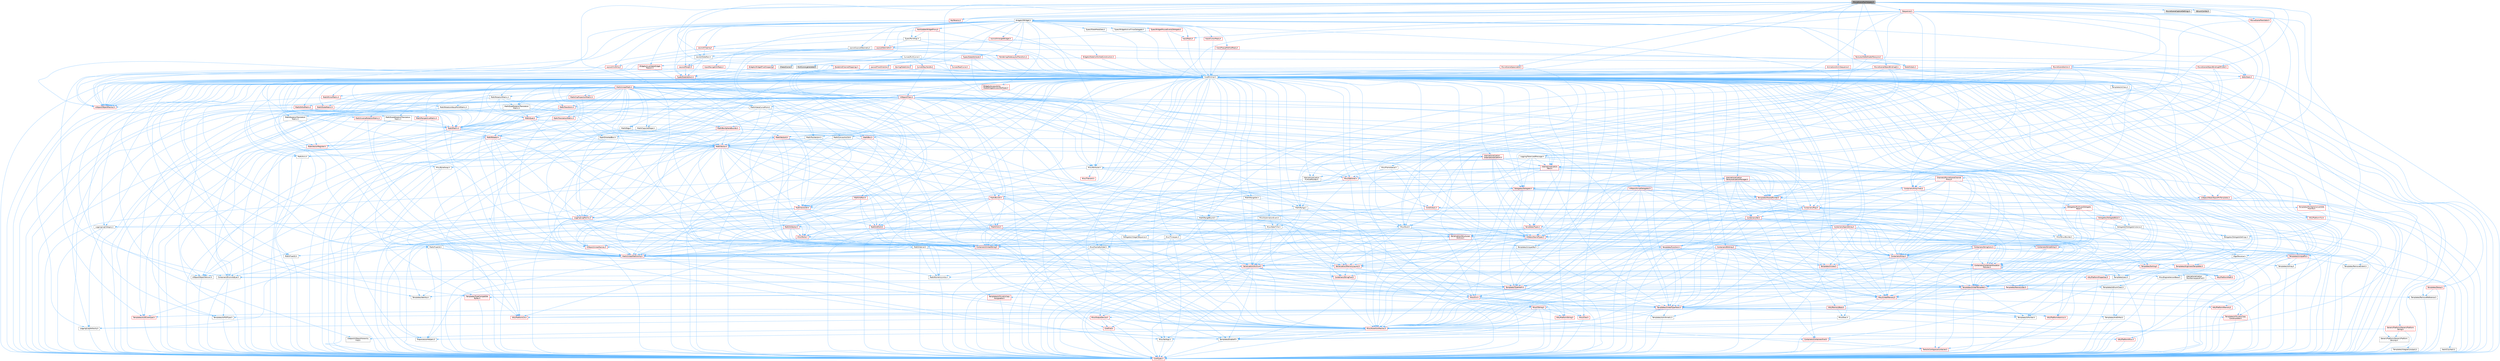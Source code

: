 digraph "MovieSceneToolHelpers.h"
{
 // INTERACTIVE_SVG=YES
 // LATEX_PDF_SIZE
  bgcolor="transparent";
  edge [fontname=Helvetica,fontsize=10,labelfontname=Helvetica,labelfontsize=10];
  node [fontname=Helvetica,fontsize=10,shape=box,height=0.2,width=0.4];
  Node1 [id="Node000001",label="MovieSceneToolHelpers.h",height=0.2,width=0.4,color="gray40", fillcolor="grey60", style="filled", fontcolor="black",tooltip=" "];
  Node1 -> Node2 [id="edge1_Node000001_Node000002",color="steelblue1",style="solid",tooltip=" "];
  Node2 [id="Node000002",label="CoreMinimal.h",height=0.2,width=0.4,color="grey40", fillcolor="white", style="filled",URL="$d7/d67/CoreMinimal_8h.html",tooltip=" "];
  Node2 -> Node3 [id="edge2_Node000002_Node000003",color="steelblue1",style="solid",tooltip=" "];
  Node3 [id="Node000003",label="CoreTypes.h",height=0.2,width=0.4,color="red", fillcolor="#FFF0F0", style="filled",URL="$dc/dec/CoreTypes_8h.html",tooltip=" "];
  Node2 -> Node17 [id="edge3_Node000002_Node000017",color="steelblue1",style="solid",tooltip=" "];
  Node17 [id="Node000017",label="CoreFwd.h",height=0.2,width=0.4,color="red", fillcolor="#FFF0F0", style="filled",URL="$d1/d1e/CoreFwd_8h.html",tooltip=" "];
  Node17 -> Node3 [id="edge4_Node000017_Node000003",color="steelblue1",style="solid",tooltip=" "];
  Node17 -> Node18 [id="edge5_Node000017_Node000018",color="steelblue1",style="solid",tooltip=" "];
  Node18 [id="Node000018",label="Containers/ContainersFwd.h",height=0.2,width=0.4,color="red", fillcolor="#FFF0F0", style="filled",URL="$d4/d0a/ContainersFwd_8h.html",tooltip=" "];
  Node18 -> Node3 [id="edge6_Node000018_Node000003",color="steelblue1",style="solid",tooltip=" "];
  Node18 -> Node19 [id="edge7_Node000018_Node000019",color="steelblue1",style="solid",tooltip=" "];
  Node19 [id="Node000019",label="Traits/IsContiguousContainer.h",height=0.2,width=0.4,color="red", fillcolor="#FFF0F0", style="filled",URL="$d5/d3c/IsContiguousContainer_8h.html",tooltip=" "];
  Node19 -> Node3 [id="edge8_Node000019_Node000003",color="steelblue1",style="solid",tooltip=" "];
  Node17 -> Node23 [id="edge9_Node000017_Node000023",color="steelblue1",style="solid",tooltip=" "];
  Node23 [id="Node000023",label="UObject/UObjectHierarchy\lFwd.h",height=0.2,width=0.4,color="grey40", fillcolor="white", style="filled",URL="$d3/d13/UObjectHierarchyFwd_8h.html",tooltip=" "];
  Node2 -> Node23 [id="edge10_Node000002_Node000023",color="steelblue1",style="solid",tooltip=" "];
  Node2 -> Node18 [id="edge11_Node000002_Node000018",color="steelblue1",style="solid",tooltip=" "];
  Node2 -> Node24 [id="edge12_Node000002_Node000024",color="steelblue1",style="solid",tooltip=" "];
  Node24 [id="Node000024",label="Misc/VarArgs.h",height=0.2,width=0.4,color="grey40", fillcolor="white", style="filled",URL="$d5/d6f/VarArgs_8h.html",tooltip=" "];
  Node24 -> Node3 [id="edge13_Node000024_Node000003",color="steelblue1",style="solid",tooltip=" "];
  Node2 -> Node25 [id="edge14_Node000002_Node000025",color="steelblue1",style="solid",tooltip=" "];
  Node25 [id="Node000025",label="Logging/LogVerbosity.h",height=0.2,width=0.4,color="grey40", fillcolor="white", style="filled",URL="$d2/d8f/LogVerbosity_8h.html",tooltip=" "];
  Node25 -> Node3 [id="edge15_Node000025_Node000003",color="steelblue1",style="solid",tooltip=" "];
  Node2 -> Node26 [id="edge16_Node000002_Node000026",color="steelblue1",style="solid",tooltip=" "];
  Node26 [id="Node000026",label="Misc/OutputDevice.h",height=0.2,width=0.4,color="red", fillcolor="#FFF0F0", style="filled",URL="$d7/d32/OutputDevice_8h.html",tooltip=" "];
  Node26 -> Node17 [id="edge17_Node000026_Node000017",color="steelblue1",style="solid",tooltip=" "];
  Node26 -> Node3 [id="edge18_Node000026_Node000003",color="steelblue1",style="solid",tooltip=" "];
  Node26 -> Node25 [id="edge19_Node000026_Node000025",color="steelblue1",style="solid",tooltip=" "];
  Node26 -> Node24 [id="edge20_Node000026_Node000024",color="steelblue1",style="solid",tooltip=" "];
  Node2 -> Node32 [id="edge21_Node000002_Node000032",color="steelblue1",style="solid",tooltip=" "];
  Node32 [id="Node000032",label="HAL/PlatformCrt.h",height=0.2,width=0.4,color="red", fillcolor="#FFF0F0", style="filled",URL="$d8/d75/PlatformCrt_8h.html",tooltip=" "];
  Node2 -> Node42 [id="edge22_Node000002_Node000042",color="steelblue1",style="solid",tooltip=" "];
  Node42 [id="Node000042",label="HAL/PlatformMisc.h",height=0.2,width=0.4,color="red", fillcolor="#FFF0F0", style="filled",URL="$d0/df5/PlatformMisc_8h.html",tooltip=" "];
  Node42 -> Node3 [id="edge23_Node000042_Node000003",color="steelblue1",style="solid",tooltip=" "];
  Node2 -> Node61 [id="edge24_Node000002_Node000061",color="steelblue1",style="solid",tooltip=" "];
  Node61 [id="Node000061",label="Misc/AssertionMacros.h",height=0.2,width=0.4,color="red", fillcolor="#FFF0F0", style="filled",URL="$d0/dfa/AssertionMacros_8h.html",tooltip=" "];
  Node61 -> Node3 [id="edge25_Node000061_Node000003",color="steelblue1",style="solid",tooltip=" "];
  Node61 -> Node42 [id="edge26_Node000061_Node000042",color="steelblue1",style="solid",tooltip=" "];
  Node61 -> Node8 [id="edge27_Node000061_Node000008",color="steelblue1",style="solid",tooltip=" "];
  Node8 [id="Node000008",label="PreprocessorHelpers.h",height=0.2,width=0.4,color="grey40", fillcolor="white", style="filled",URL="$db/ddb/PreprocessorHelpers_8h.html",tooltip=" "];
  Node61 -> Node62 [id="edge28_Node000061_Node000062",color="steelblue1",style="solid",tooltip=" "];
  Node62 [id="Node000062",label="Templates/EnableIf.h",height=0.2,width=0.4,color="grey40", fillcolor="white", style="filled",URL="$d7/d60/EnableIf_8h.html",tooltip=" "];
  Node62 -> Node3 [id="edge29_Node000062_Node000003",color="steelblue1",style="solid",tooltip=" "];
  Node61 -> Node24 [id="edge30_Node000061_Node000024",color="steelblue1",style="solid",tooltip=" "];
  Node2 -> Node70 [id="edge31_Node000002_Node000070",color="steelblue1",style="solid",tooltip=" "];
  Node70 [id="Node000070",label="Templates/IsPointer.h",height=0.2,width=0.4,color="grey40", fillcolor="white", style="filled",URL="$d7/d05/IsPointer_8h.html",tooltip=" "];
  Node70 -> Node3 [id="edge32_Node000070_Node000003",color="steelblue1",style="solid",tooltip=" "];
  Node2 -> Node71 [id="edge33_Node000002_Node000071",color="steelblue1",style="solid",tooltip=" "];
  Node71 [id="Node000071",label="HAL/PlatformMemory.h",height=0.2,width=0.4,color="red", fillcolor="#FFF0F0", style="filled",URL="$de/d68/PlatformMemory_8h.html",tooltip=" "];
  Node71 -> Node3 [id="edge34_Node000071_Node000003",color="steelblue1",style="solid",tooltip=" "];
  Node2 -> Node54 [id="edge35_Node000002_Node000054",color="steelblue1",style="solid",tooltip=" "];
  Node54 [id="Node000054",label="HAL/PlatformAtomics.h",height=0.2,width=0.4,color="red", fillcolor="#FFF0F0", style="filled",URL="$d3/d36/PlatformAtomics_8h.html",tooltip=" "];
  Node54 -> Node3 [id="edge36_Node000054_Node000003",color="steelblue1",style="solid",tooltip=" "];
  Node2 -> Node76 [id="edge37_Node000002_Node000076",color="steelblue1",style="solid",tooltip=" "];
  Node76 [id="Node000076",label="Misc/Exec.h",height=0.2,width=0.4,color="grey40", fillcolor="white", style="filled",URL="$de/ddb/Exec_8h.html",tooltip=" "];
  Node76 -> Node3 [id="edge38_Node000076_Node000003",color="steelblue1",style="solid",tooltip=" "];
  Node76 -> Node61 [id="edge39_Node000076_Node000061",color="steelblue1",style="solid",tooltip=" "];
  Node2 -> Node77 [id="edge40_Node000002_Node000077",color="steelblue1",style="solid",tooltip=" "];
  Node77 [id="Node000077",label="HAL/MemoryBase.h",height=0.2,width=0.4,color="red", fillcolor="#FFF0F0", style="filled",URL="$d6/d9f/MemoryBase_8h.html",tooltip=" "];
  Node77 -> Node3 [id="edge41_Node000077_Node000003",color="steelblue1",style="solid",tooltip=" "];
  Node77 -> Node54 [id="edge42_Node000077_Node000054",color="steelblue1",style="solid",tooltip=" "];
  Node77 -> Node32 [id="edge43_Node000077_Node000032",color="steelblue1",style="solid",tooltip=" "];
  Node77 -> Node76 [id="edge44_Node000077_Node000076",color="steelblue1",style="solid",tooltip=" "];
  Node77 -> Node26 [id="edge45_Node000077_Node000026",color="steelblue1",style="solid",tooltip=" "];
  Node2 -> Node87 [id="edge46_Node000002_Node000087",color="steelblue1",style="solid",tooltip=" "];
  Node87 [id="Node000087",label="HAL/UnrealMemory.h",height=0.2,width=0.4,color="red", fillcolor="#FFF0F0", style="filled",URL="$d9/d96/UnrealMemory_8h.html",tooltip=" "];
  Node87 -> Node3 [id="edge47_Node000087_Node000003",color="steelblue1",style="solid",tooltip=" "];
  Node87 -> Node77 [id="edge48_Node000087_Node000077",color="steelblue1",style="solid",tooltip=" "];
  Node87 -> Node71 [id="edge49_Node000087_Node000071",color="steelblue1",style="solid",tooltip=" "];
  Node87 -> Node70 [id="edge50_Node000087_Node000070",color="steelblue1",style="solid",tooltip=" "];
  Node2 -> Node89 [id="edge51_Node000002_Node000089",color="steelblue1",style="solid",tooltip=" "];
  Node89 [id="Node000089",label="Templates/IsArithmetic.h",height=0.2,width=0.4,color="grey40", fillcolor="white", style="filled",URL="$d2/d5d/IsArithmetic_8h.html",tooltip=" "];
  Node89 -> Node3 [id="edge52_Node000089_Node000003",color="steelblue1",style="solid",tooltip=" "];
  Node2 -> Node83 [id="edge53_Node000002_Node000083",color="steelblue1",style="solid",tooltip=" "];
  Node83 [id="Node000083",label="Templates/AndOrNot.h",height=0.2,width=0.4,color="grey40", fillcolor="white", style="filled",URL="$db/d0a/AndOrNot_8h.html",tooltip=" "];
  Node83 -> Node3 [id="edge54_Node000083_Node000003",color="steelblue1",style="solid",tooltip=" "];
  Node2 -> Node90 [id="edge55_Node000002_Node000090",color="steelblue1",style="solid",tooltip=" "];
  Node90 [id="Node000090",label="Templates/IsPODType.h",height=0.2,width=0.4,color="grey40", fillcolor="white", style="filled",URL="$d7/db1/IsPODType_8h.html",tooltip=" "];
  Node90 -> Node3 [id="edge56_Node000090_Node000003",color="steelblue1",style="solid",tooltip=" "];
  Node2 -> Node91 [id="edge57_Node000002_Node000091",color="steelblue1",style="solid",tooltip=" "];
  Node91 [id="Node000091",label="Templates/IsUECoreType.h",height=0.2,width=0.4,color="red", fillcolor="#FFF0F0", style="filled",URL="$d1/db8/IsUECoreType_8h.html",tooltip=" "];
  Node91 -> Node3 [id="edge58_Node000091_Node000003",color="steelblue1",style="solid",tooltip=" "];
  Node2 -> Node84 [id="edge59_Node000002_Node000084",color="steelblue1",style="solid",tooltip=" "];
  Node84 [id="Node000084",label="Templates/IsTriviallyCopy\lConstructible.h",height=0.2,width=0.4,color="red", fillcolor="#FFF0F0", style="filled",URL="$d3/d78/IsTriviallyCopyConstructible_8h.html",tooltip=" "];
  Node84 -> Node3 [id="edge60_Node000084_Node000003",color="steelblue1",style="solid",tooltip=" "];
  Node2 -> Node92 [id="edge61_Node000002_Node000092",color="steelblue1",style="solid",tooltip=" "];
  Node92 [id="Node000092",label="Templates/UnrealTypeTraits.h",height=0.2,width=0.4,color="red", fillcolor="#FFF0F0", style="filled",URL="$d2/d2d/UnrealTypeTraits_8h.html",tooltip=" "];
  Node92 -> Node3 [id="edge62_Node000092_Node000003",color="steelblue1",style="solid",tooltip=" "];
  Node92 -> Node70 [id="edge63_Node000092_Node000070",color="steelblue1",style="solid",tooltip=" "];
  Node92 -> Node61 [id="edge64_Node000092_Node000061",color="steelblue1",style="solid",tooltip=" "];
  Node92 -> Node83 [id="edge65_Node000092_Node000083",color="steelblue1",style="solid",tooltip=" "];
  Node92 -> Node62 [id="edge66_Node000092_Node000062",color="steelblue1",style="solid",tooltip=" "];
  Node92 -> Node89 [id="edge67_Node000092_Node000089",color="steelblue1",style="solid",tooltip=" "];
  Node92 -> Node90 [id="edge68_Node000092_Node000090",color="steelblue1",style="solid",tooltip=" "];
  Node92 -> Node91 [id="edge69_Node000092_Node000091",color="steelblue1",style="solid",tooltip=" "];
  Node92 -> Node84 [id="edge70_Node000092_Node000084",color="steelblue1",style="solid",tooltip=" "];
  Node2 -> Node62 [id="edge71_Node000002_Node000062",color="steelblue1",style="solid",tooltip=" "];
  Node2 -> Node94 [id="edge72_Node000002_Node000094",color="steelblue1",style="solid",tooltip=" "];
  Node94 [id="Node000094",label="Templates/RemoveReference.h",height=0.2,width=0.4,color="grey40", fillcolor="white", style="filled",URL="$da/dbe/RemoveReference_8h.html",tooltip=" "];
  Node94 -> Node3 [id="edge73_Node000094_Node000003",color="steelblue1",style="solid",tooltip=" "];
  Node2 -> Node95 [id="edge74_Node000002_Node000095",color="steelblue1",style="solid",tooltip=" "];
  Node95 [id="Node000095",label="Templates/IntegralConstant.h",height=0.2,width=0.4,color="grey40", fillcolor="white", style="filled",URL="$db/d1b/IntegralConstant_8h.html",tooltip=" "];
  Node95 -> Node3 [id="edge75_Node000095_Node000003",color="steelblue1",style="solid",tooltip=" "];
  Node2 -> Node96 [id="edge76_Node000002_Node000096",color="steelblue1",style="solid",tooltip=" "];
  Node96 [id="Node000096",label="Templates/IsClass.h",height=0.2,width=0.4,color="grey40", fillcolor="white", style="filled",URL="$db/dcb/IsClass_8h.html",tooltip=" "];
  Node96 -> Node3 [id="edge77_Node000096_Node000003",color="steelblue1",style="solid",tooltip=" "];
  Node2 -> Node97 [id="edge78_Node000002_Node000097",color="steelblue1",style="solid",tooltip=" "];
  Node97 [id="Node000097",label="Templates/TypeCompatible\lBytes.h",height=0.2,width=0.4,color="red", fillcolor="#FFF0F0", style="filled",URL="$df/d0a/TypeCompatibleBytes_8h.html",tooltip=" "];
  Node97 -> Node3 [id="edge79_Node000097_Node000003",color="steelblue1",style="solid",tooltip=" "];
  Node2 -> Node19 [id="edge80_Node000002_Node000019",color="steelblue1",style="solid",tooltip=" "];
  Node2 -> Node98 [id="edge81_Node000002_Node000098",color="steelblue1",style="solid",tooltip=" "];
  Node98 [id="Node000098",label="Templates/UnrealTemplate.h",height=0.2,width=0.4,color="red", fillcolor="#FFF0F0", style="filled",URL="$d4/d24/UnrealTemplate_8h.html",tooltip=" "];
  Node98 -> Node3 [id="edge82_Node000098_Node000003",color="steelblue1",style="solid",tooltip=" "];
  Node98 -> Node70 [id="edge83_Node000098_Node000070",color="steelblue1",style="solid",tooltip=" "];
  Node98 -> Node87 [id="edge84_Node000098_Node000087",color="steelblue1",style="solid",tooltip=" "];
  Node98 -> Node92 [id="edge85_Node000098_Node000092",color="steelblue1",style="solid",tooltip=" "];
  Node98 -> Node94 [id="edge86_Node000098_Node000094",color="steelblue1",style="solid",tooltip=" "];
  Node98 -> Node97 [id="edge87_Node000098_Node000097",color="steelblue1",style="solid",tooltip=" "];
  Node98 -> Node65 [id="edge88_Node000098_Node000065",color="steelblue1",style="solid",tooltip=" "];
  Node65 [id="Node000065",label="Templates/Identity.h",height=0.2,width=0.4,color="grey40", fillcolor="white", style="filled",URL="$d0/dd5/Identity_8h.html",tooltip=" "];
  Node98 -> Node19 [id="edge89_Node000098_Node000019",color="steelblue1",style="solid",tooltip=" "];
  Node2 -> Node47 [id="edge90_Node000002_Node000047",color="steelblue1",style="solid",tooltip=" "];
  Node47 [id="Node000047",label="Math/NumericLimits.h",height=0.2,width=0.4,color="grey40", fillcolor="white", style="filled",URL="$df/d1b/NumericLimits_8h.html",tooltip=" "];
  Node47 -> Node3 [id="edge91_Node000047_Node000003",color="steelblue1",style="solid",tooltip=" "];
  Node2 -> Node102 [id="edge92_Node000002_Node000102",color="steelblue1",style="solid",tooltip=" "];
  Node102 [id="Node000102",label="HAL/PlatformMath.h",height=0.2,width=0.4,color="red", fillcolor="#FFF0F0", style="filled",URL="$dc/d53/PlatformMath_8h.html",tooltip=" "];
  Node102 -> Node3 [id="edge93_Node000102_Node000003",color="steelblue1",style="solid",tooltip=" "];
  Node2 -> Node85 [id="edge94_Node000002_Node000085",color="steelblue1",style="solid",tooltip=" "];
  Node85 [id="Node000085",label="Templates/IsTriviallyCopy\lAssignable.h",height=0.2,width=0.4,color="red", fillcolor="#FFF0F0", style="filled",URL="$d2/df2/IsTriviallyCopyAssignable_8h.html",tooltip=" "];
  Node85 -> Node3 [id="edge95_Node000085_Node000003",color="steelblue1",style="solid",tooltip=" "];
  Node2 -> Node110 [id="edge96_Node000002_Node000110",color="steelblue1",style="solid",tooltip=" "];
  Node110 [id="Node000110",label="Templates/MemoryOps.h",height=0.2,width=0.4,color="red", fillcolor="#FFF0F0", style="filled",URL="$db/dea/MemoryOps_8h.html",tooltip=" "];
  Node110 -> Node3 [id="edge97_Node000110_Node000003",color="steelblue1",style="solid",tooltip=" "];
  Node110 -> Node87 [id="edge98_Node000110_Node000087",color="steelblue1",style="solid",tooltip=" "];
  Node110 -> Node85 [id="edge99_Node000110_Node000085",color="steelblue1",style="solid",tooltip=" "];
  Node110 -> Node84 [id="edge100_Node000110_Node000084",color="steelblue1",style="solid",tooltip=" "];
  Node110 -> Node92 [id="edge101_Node000110_Node000092",color="steelblue1",style="solid",tooltip=" "];
  Node2 -> Node111 [id="edge102_Node000002_Node000111",color="steelblue1",style="solid",tooltip=" "];
  Node111 [id="Node000111",label="Containers/ContainerAllocation\lPolicies.h",height=0.2,width=0.4,color="red", fillcolor="#FFF0F0", style="filled",URL="$d7/dff/ContainerAllocationPolicies_8h.html",tooltip=" "];
  Node111 -> Node3 [id="edge103_Node000111_Node000003",color="steelblue1",style="solid",tooltip=" "];
  Node111 -> Node111 [id="edge104_Node000111_Node000111",color="steelblue1",style="solid",tooltip=" "];
  Node111 -> Node102 [id="edge105_Node000111_Node000102",color="steelblue1",style="solid",tooltip=" "];
  Node111 -> Node87 [id="edge106_Node000111_Node000087",color="steelblue1",style="solid",tooltip=" "];
  Node111 -> Node47 [id="edge107_Node000111_Node000047",color="steelblue1",style="solid",tooltip=" "];
  Node111 -> Node61 [id="edge108_Node000111_Node000061",color="steelblue1",style="solid",tooltip=" "];
  Node111 -> Node110 [id="edge109_Node000111_Node000110",color="steelblue1",style="solid",tooltip=" "];
  Node111 -> Node97 [id="edge110_Node000111_Node000097",color="steelblue1",style="solid",tooltip=" "];
  Node2 -> Node114 [id="edge111_Node000002_Node000114",color="steelblue1",style="solid",tooltip=" "];
  Node114 [id="Node000114",label="Templates/IsEnumClass.h",height=0.2,width=0.4,color="grey40", fillcolor="white", style="filled",URL="$d7/d15/IsEnumClass_8h.html",tooltip=" "];
  Node114 -> Node3 [id="edge112_Node000114_Node000003",color="steelblue1",style="solid",tooltip=" "];
  Node114 -> Node83 [id="edge113_Node000114_Node000083",color="steelblue1",style="solid",tooltip=" "];
  Node2 -> Node115 [id="edge114_Node000002_Node000115",color="steelblue1",style="solid",tooltip=" "];
  Node115 [id="Node000115",label="HAL/PlatformProperties.h",height=0.2,width=0.4,color="red", fillcolor="#FFF0F0", style="filled",URL="$d9/db0/PlatformProperties_8h.html",tooltip=" "];
  Node115 -> Node3 [id="edge115_Node000115_Node000003",color="steelblue1",style="solid",tooltip=" "];
  Node2 -> Node118 [id="edge116_Node000002_Node000118",color="steelblue1",style="solid",tooltip=" "];
  Node118 [id="Node000118",label="Misc/EngineVersionBase.h",height=0.2,width=0.4,color="grey40", fillcolor="white", style="filled",URL="$d5/d2b/EngineVersionBase_8h.html",tooltip=" "];
  Node118 -> Node3 [id="edge117_Node000118_Node000003",color="steelblue1",style="solid",tooltip=" "];
  Node2 -> Node119 [id="edge118_Node000002_Node000119",color="steelblue1",style="solid",tooltip=" "];
  Node119 [id="Node000119",label="Internationalization\l/TextNamespaceFwd.h",height=0.2,width=0.4,color="grey40", fillcolor="white", style="filled",URL="$d8/d97/TextNamespaceFwd_8h.html",tooltip=" "];
  Node119 -> Node3 [id="edge119_Node000119_Node000003",color="steelblue1",style="solid",tooltip=" "];
  Node2 -> Node120 [id="edge120_Node000002_Node000120",color="steelblue1",style="solid",tooltip=" "];
  Node120 [id="Node000120",label="Serialization/Archive.h",height=0.2,width=0.4,color="red", fillcolor="#FFF0F0", style="filled",URL="$d7/d3b/Archive_8h.html",tooltip=" "];
  Node120 -> Node17 [id="edge121_Node000120_Node000017",color="steelblue1",style="solid",tooltip=" "];
  Node120 -> Node3 [id="edge122_Node000120_Node000003",color="steelblue1",style="solid",tooltip=" "];
  Node120 -> Node115 [id="edge123_Node000120_Node000115",color="steelblue1",style="solid",tooltip=" "];
  Node120 -> Node119 [id="edge124_Node000120_Node000119",color="steelblue1",style="solid",tooltip=" "];
  Node120 -> Node61 [id="edge125_Node000120_Node000061",color="steelblue1",style="solid",tooltip=" "];
  Node120 -> Node118 [id="edge126_Node000120_Node000118",color="steelblue1",style="solid",tooltip=" "];
  Node120 -> Node24 [id="edge127_Node000120_Node000024",color="steelblue1",style="solid",tooltip=" "];
  Node120 -> Node62 [id="edge128_Node000120_Node000062",color="steelblue1",style="solid",tooltip=" "];
  Node120 -> Node114 [id="edge129_Node000120_Node000114",color="steelblue1",style="solid",tooltip=" "];
  Node120 -> Node98 [id="edge130_Node000120_Node000098",color="steelblue1",style="solid",tooltip=" "];
  Node120 -> Node123 [id="edge131_Node000120_Node000123",color="steelblue1",style="solid",tooltip=" "];
  Node123 [id="Node000123",label="UObject/ObjectVersion.h",height=0.2,width=0.4,color="grey40", fillcolor="white", style="filled",URL="$da/d63/ObjectVersion_8h.html",tooltip=" "];
  Node123 -> Node3 [id="edge132_Node000123_Node000003",color="steelblue1",style="solid",tooltip=" "];
  Node2 -> Node124 [id="edge133_Node000002_Node000124",color="steelblue1",style="solid",tooltip=" "];
  Node124 [id="Node000124",label="Templates/Less.h",height=0.2,width=0.4,color="grey40", fillcolor="white", style="filled",URL="$de/dc8/Less_8h.html",tooltip=" "];
  Node124 -> Node3 [id="edge134_Node000124_Node000003",color="steelblue1",style="solid",tooltip=" "];
  Node124 -> Node98 [id="edge135_Node000124_Node000098",color="steelblue1",style="solid",tooltip=" "];
  Node2 -> Node125 [id="edge136_Node000002_Node000125",color="steelblue1",style="solid",tooltip=" "];
  Node125 [id="Node000125",label="Templates/Sorting.h",height=0.2,width=0.4,color="red", fillcolor="#FFF0F0", style="filled",URL="$d3/d9e/Sorting_8h.html",tooltip=" "];
  Node125 -> Node3 [id="edge137_Node000125_Node000003",color="steelblue1",style="solid",tooltip=" "];
  Node125 -> Node102 [id="edge138_Node000125_Node000102",color="steelblue1",style="solid",tooltip=" "];
  Node125 -> Node124 [id="edge139_Node000125_Node000124",color="steelblue1",style="solid",tooltip=" "];
  Node2 -> Node136 [id="edge140_Node000002_Node000136",color="steelblue1",style="solid",tooltip=" "];
  Node136 [id="Node000136",label="Misc/Char.h",height=0.2,width=0.4,color="red", fillcolor="#FFF0F0", style="filled",URL="$d0/d58/Char_8h.html",tooltip=" "];
  Node136 -> Node3 [id="edge141_Node000136_Node000003",color="steelblue1",style="solid",tooltip=" "];
  Node2 -> Node139 [id="edge142_Node000002_Node000139",color="steelblue1",style="solid",tooltip=" "];
  Node139 [id="Node000139",label="GenericPlatform/GenericPlatform\lStricmp.h",height=0.2,width=0.4,color="grey40", fillcolor="white", style="filled",URL="$d2/d86/GenericPlatformStricmp_8h.html",tooltip=" "];
  Node139 -> Node3 [id="edge143_Node000139_Node000003",color="steelblue1",style="solid",tooltip=" "];
  Node2 -> Node140 [id="edge144_Node000002_Node000140",color="steelblue1",style="solid",tooltip=" "];
  Node140 [id="Node000140",label="GenericPlatform/GenericPlatform\lString.h",height=0.2,width=0.4,color="red", fillcolor="#FFF0F0", style="filled",URL="$dd/d20/GenericPlatformString_8h.html",tooltip=" "];
  Node140 -> Node3 [id="edge145_Node000140_Node000003",color="steelblue1",style="solid",tooltip=" "];
  Node140 -> Node139 [id="edge146_Node000140_Node000139",color="steelblue1",style="solid",tooltip=" "];
  Node140 -> Node62 [id="edge147_Node000140_Node000062",color="steelblue1",style="solid",tooltip=" "];
  Node2 -> Node73 [id="edge148_Node000002_Node000073",color="steelblue1",style="solid",tooltip=" "];
  Node73 [id="Node000073",label="HAL/PlatformString.h",height=0.2,width=0.4,color="red", fillcolor="#FFF0F0", style="filled",URL="$db/db5/PlatformString_8h.html",tooltip=" "];
  Node73 -> Node3 [id="edge149_Node000073_Node000003",color="steelblue1",style="solid",tooltip=" "];
  Node2 -> Node143 [id="edge150_Node000002_Node000143",color="steelblue1",style="solid",tooltip=" "];
  Node143 [id="Node000143",label="Misc/CString.h",height=0.2,width=0.4,color="red", fillcolor="#FFF0F0", style="filled",URL="$d2/d49/CString_8h.html",tooltip=" "];
  Node143 -> Node3 [id="edge151_Node000143_Node000003",color="steelblue1",style="solid",tooltip=" "];
  Node143 -> Node32 [id="edge152_Node000143_Node000032",color="steelblue1",style="solid",tooltip=" "];
  Node143 -> Node73 [id="edge153_Node000143_Node000073",color="steelblue1",style="solid",tooltip=" "];
  Node143 -> Node61 [id="edge154_Node000143_Node000061",color="steelblue1",style="solid",tooltip=" "];
  Node143 -> Node136 [id="edge155_Node000143_Node000136",color="steelblue1",style="solid",tooltip=" "];
  Node143 -> Node24 [id="edge156_Node000143_Node000024",color="steelblue1",style="solid",tooltip=" "];
  Node2 -> Node144 [id="edge157_Node000002_Node000144",color="steelblue1",style="solid",tooltip=" "];
  Node144 [id="Node000144",label="Misc/Crc.h",height=0.2,width=0.4,color="red", fillcolor="#FFF0F0", style="filled",URL="$d4/dd2/Crc_8h.html",tooltip=" "];
  Node144 -> Node3 [id="edge158_Node000144_Node000003",color="steelblue1",style="solid",tooltip=" "];
  Node144 -> Node73 [id="edge159_Node000144_Node000073",color="steelblue1",style="solid",tooltip=" "];
  Node144 -> Node61 [id="edge160_Node000144_Node000061",color="steelblue1",style="solid",tooltip=" "];
  Node144 -> Node143 [id="edge161_Node000144_Node000143",color="steelblue1",style="solid",tooltip=" "];
  Node144 -> Node136 [id="edge162_Node000144_Node000136",color="steelblue1",style="solid",tooltip=" "];
  Node144 -> Node92 [id="edge163_Node000144_Node000092",color="steelblue1",style="solid",tooltip=" "];
  Node2 -> Node135 [id="edge164_Node000002_Node000135",color="steelblue1",style="solid",tooltip=" "];
  Node135 [id="Node000135",label="Math/UnrealMathUtility.h",height=0.2,width=0.4,color="red", fillcolor="#FFF0F0", style="filled",URL="$db/db8/UnrealMathUtility_8h.html",tooltip=" "];
  Node135 -> Node3 [id="edge165_Node000135_Node000003",color="steelblue1",style="solid",tooltip=" "];
  Node135 -> Node61 [id="edge166_Node000135_Node000061",color="steelblue1",style="solid",tooltip=" "];
  Node135 -> Node102 [id="edge167_Node000135_Node000102",color="steelblue1",style="solid",tooltip=" "];
  Node135 -> Node65 [id="edge168_Node000135_Node000065",color="steelblue1",style="solid",tooltip=" "];
  Node2 -> Node145 [id="edge169_Node000002_Node000145",color="steelblue1",style="solid",tooltip=" "];
  Node145 [id="Node000145",label="Containers/UnrealString.h",height=0.2,width=0.4,color="red", fillcolor="#FFF0F0", style="filled",URL="$d5/dba/UnrealString_8h.html",tooltip=" "];
  Node2 -> Node149 [id="edge170_Node000002_Node000149",color="steelblue1",style="solid",tooltip=" "];
  Node149 [id="Node000149",label="Containers/Array.h",height=0.2,width=0.4,color="red", fillcolor="#FFF0F0", style="filled",URL="$df/dd0/Array_8h.html",tooltip=" "];
  Node149 -> Node3 [id="edge171_Node000149_Node000003",color="steelblue1",style="solid",tooltip=" "];
  Node149 -> Node61 [id="edge172_Node000149_Node000061",color="steelblue1",style="solid",tooltip=" "];
  Node149 -> Node87 [id="edge173_Node000149_Node000087",color="steelblue1",style="solid",tooltip=" "];
  Node149 -> Node92 [id="edge174_Node000149_Node000092",color="steelblue1",style="solid",tooltip=" "];
  Node149 -> Node98 [id="edge175_Node000149_Node000098",color="steelblue1",style="solid",tooltip=" "];
  Node149 -> Node111 [id="edge176_Node000149_Node000111",color="steelblue1",style="solid",tooltip=" "];
  Node149 -> Node120 [id="edge177_Node000149_Node000120",color="steelblue1",style="solid",tooltip=" "];
  Node149 -> Node128 [id="edge178_Node000149_Node000128",color="steelblue1",style="solid",tooltip=" "];
  Node128 [id="Node000128",label="Templates/Invoke.h",height=0.2,width=0.4,color="red", fillcolor="#FFF0F0", style="filled",URL="$d7/deb/Invoke_8h.html",tooltip=" "];
  Node128 -> Node3 [id="edge179_Node000128_Node000003",color="steelblue1",style="solid",tooltip=" "];
  Node128 -> Node98 [id="edge180_Node000128_Node000098",color="steelblue1",style="solid",tooltip=" "];
  Node149 -> Node124 [id="edge181_Node000149_Node000124",color="steelblue1",style="solid",tooltip=" "];
  Node149 -> Node125 [id="edge182_Node000149_Node000125",color="steelblue1",style="solid",tooltip=" "];
  Node149 -> Node172 [id="edge183_Node000149_Node000172",color="steelblue1",style="solid",tooltip=" "];
  Node172 [id="Node000172",label="Templates/AlignmentTemplates.h",height=0.2,width=0.4,color="red", fillcolor="#FFF0F0", style="filled",URL="$dd/d32/AlignmentTemplates_8h.html",tooltip=" "];
  Node172 -> Node3 [id="edge184_Node000172_Node000003",color="steelblue1",style="solid",tooltip=" "];
  Node172 -> Node70 [id="edge185_Node000172_Node000070",color="steelblue1",style="solid",tooltip=" "];
  Node2 -> Node173 [id="edge186_Node000002_Node000173",color="steelblue1",style="solid",tooltip=" "];
  Node173 [id="Node000173",label="Misc/FrameNumber.h",height=0.2,width=0.4,color="grey40", fillcolor="white", style="filled",URL="$dd/dbd/FrameNumber_8h.html",tooltip=" "];
  Node173 -> Node3 [id="edge187_Node000173_Node000003",color="steelblue1",style="solid",tooltip=" "];
  Node173 -> Node47 [id="edge188_Node000173_Node000047",color="steelblue1",style="solid",tooltip=" "];
  Node173 -> Node135 [id="edge189_Node000173_Node000135",color="steelblue1",style="solid",tooltip=" "];
  Node173 -> Node62 [id="edge190_Node000173_Node000062",color="steelblue1",style="solid",tooltip=" "];
  Node173 -> Node92 [id="edge191_Node000173_Node000092",color="steelblue1",style="solid",tooltip=" "];
  Node2 -> Node174 [id="edge192_Node000002_Node000174",color="steelblue1",style="solid",tooltip=" "];
  Node174 [id="Node000174",label="Misc/Timespan.h",height=0.2,width=0.4,color="grey40", fillcolor="white", style="filled",URL="$da/dd9/Timespan_8h.html",tooltip=" "];
  Node174 -> Node3 [id="edge193_Node000174_Node000003",color="steelblue1",style="solid",tooltip=" "];
  Node174 -> Node175 [id="edge194_Node000174_Node000175",color="steelblue1",style="solid",tooltip=" "];
  Node175 [id="Node000175",label="Math/Interval.h",height=0.2,width=0.4,color="grey40", fillcolor="white", style="filled",URL="$d1/d55/Interval_8h.html",tooltip=" "];
  Node175 -> Node3 [id="edge195_Node000175_Node000003",color="steelblue1",style="solid",tooltip=" "];
  Node175 -> Node89 [id="edge196_Node000175_Node000089",color="steelblue1",style="solid",tooltip=" "];
  Node175 -> Node92 [id="edge197_Node000175_Node000092",color="steelblue1",style="solid",tooltip=" "];
  Node175 -> Node47 [id="edge198_Node000175_Node000047",color="steelblue1",style="solid",tooltip=" "];
  Node175 -> Node135 [id="edge199_Node000175_Node000135",color="steelblue1",style="solid",tooltip=" "];
  Node174 -> Node135 [id="edge200_Node000174_Node000135",color="steelblue1",style="solid",tooltip=" "];
  Node174 -> Node61 [id="edge201_Node000174_Node000061",color="steelblue1",style="solid",tooltip=" "];
  Node2 -> Node176 [id="edge202_Node000002_Node000176",color="steelblue1",style="solid",tooltip=" "];
  Node176 [id="Node000176",label="Containers/StringConv.h",height=0.2,width=0.4,color="red", fillcolor="#FFF0F0", style="filled",URL="$d3/ddf/StringConv_8h.html",tooltip=" "];
  Node176 -> Node3 [id="edge203_Node000176_Node000003",color="steelblue1",style="solid",tooltip=" "];
  Node176 -> Node61 [id="edge204_Node000176_Node000061",color="steelblue1",style="solid",tooltip=" "];
  Node176 -> Node111 [id="edge205_Node000176_Node000111",color="steelblue1",style="solid",tooltip=" "];
  Node176 -> Node149 [id="edge206_Node000176_Node000149",color="steelblue1",style="solid",tooltip=" "];
  Node176 -> Node143 [id="edge207_Node000176_Node000143",color="steelblue1",style="solid",tooltip=" "];
  Node176 -> Node177 [id="edge208_Node000176_Node000177",color="steelblue1",style="solid",tooltip=" "];
  Node177 [id="Node000177",label="Templates/IsArray.h",height=0.2,width=0.4,color="grey40", fillcolor="white", style="filled",URL="$d8/d8d/IsArray_8h.html",tooltip=" "];
  Node177 -> Node3 [id="edge209_Node000177_Node000003",color="steelblue1",style="solid",tooltip=" "];
  Node176 -> Node98 [id="edge210_Node000176_Node000098",color="steelblue1",style="solid",tooltip=" "];
  Node176 -> Node92 [id="edge211_Node000176_Node000092",color="steelblue1",style="solid",tooltip=" "];
  Node176 -> Node19 [id="edge212_Node000176_Node000019",color="steelblue1",style="solid",tooltip=" "];
  Node2 -> Node178 [id="edge213_Node000002_Node000178",color="steelblue1",style="solid",tooltip=" "];
  Node178 [id="Node000178",label="UObject/UnrealNames.h",height=0.2,width=0.4,color="red", fillcolor="#FFF0F0", style="filled",URL="$d8/db1/UnrealNames_8h.html",tooltip=" "];
  Node178 -> Node3 [id="edge214_Node000178_Node000003",color="steelblue1",style="solid",tooltip=" "];
  Node2 -> Node180 [id="edge215_Node000002_Node000180",color="steelblue1",style="solid",tooltip=" "];
  Node180 [id="Node000180",label="UObject/NameTypes.h",height=0.2,width=0.4,color="red", fillcolor="#FFF0F0", style="filled",URL="$d6/d35/NameTypes_8h.html",tooltip=" "];
  Node180 -> Node3 [id="edge216_Node000180_Node000003",color="steelblue1",style="solid",tooltip=" "];
  Node180 -> Node61 [id="edge217_Node000180_Node000061",color="steelblue1",style="solid",tooltip=" "];
  Node180 -> Node87 [id="edge218_Node000180_Node000087",color="steelblue1",style="solid",tooltip=" "];
  Node180 -> Node92 [id="edge219_Node000180_Node000092",color="steelblue1",style="solid",tooltip=" "];
  Node180 -> Node98 [id="edge220_Node000180_Node000098",color="steelblue1",style="solid",tooltip=" "];
  Node180 -> Node145 [id="edge221_Node000180_Node000145",color="steelblue1",style="solid",tooltip=" "];
  Node180 -> Node176 [id="edge222_Node000180_Node000176",color="steelblue1",style="solid",tooltip=" "];
  Node180 -> Node44 [id="edge223_Node000180_Node000044",color="steelblue1",style="solid",tooltip=" "];
  Node44 [id="Node000044",label="Containers/StringFwd.h",height=0.2,width=0.4,color="red", fillcolor="#FFF0F0", style="filled",URL="$df/d37/StringFwd_8h.html",tooltip=" "];
  Node44 -> Node3 [id="edge224_Node000044_Node000003",color="steelblue1",style="solid",tooltip=" "];
  Node44 -> Node19 [id="edge225_Node000044_Node000019",color="steelblue1",style="solid",tooltip=" "];
  Node180 -> Node178 [id="edge226_Node000180_Node000178",color="steelblue1",style="solid",tooltip=" "];
  Node180 -> Node157 [id="edge227_Node000180_Node000157",color="steelblue1",style="solid",tooltip=" "];
  Node157 [id="Node000157",label="Serialization/MemoryLayout.h",height=0.2,width=0.4,color="red", fillcolor="#FFF0F0", style="filled",URL="$d7/d66/MemoryLayout_8h.html",tooltip=" "];
  Node157 -> Node160 [id="edge228_Node000157_Node000160",color="steelblue1",style="solid",tooltip=" "];
  Node160 [id="Node000160",label="Containers/EnumAsByte.h",height=0.2,width=0.4,color="grey40", fillcolor="white", style="filled",URL="$d6/d9a/EnumAsByte_8h.html",tooltip=" "];
  Node160 -> Node3 [id="edge229_Node000160_Node000003",color="steelblue1",style="solid",tooltip=" "];
  Node160 -> Node90 [id="edge230_Node000160_Node000090",color="steelblue1",style="solid",tooltip=" "];
  Node160 -> Node161 [id="edge231_Node000160_Node000161",color="steelblue1",style="solid",tooltip=" "];
  Node161 [id="Node000161",label="Templates/TypeHash.h",height=0.2,width=0.4,color="red", fillcolor="#FFF0F0", style="filled",URL="$d1/d62/TypeHash_8h.html",tooltip=" "];
  Node161 -> Node3 [id="edge232_Node000161_Node000003",color="steelblue1",style="solid",tooltip=" "];
  Node161 -> Node144 [id="edge233_Node000161_Node000144",color="steelblue1",style="solid",tooltip=" "];
  Node157 -> Node44 [id="edge234_Node000157_Node000044",color="steelblue1",style="solid",tooltip=" "];
  Node157 -> Node87 [id="edge235_Node000157_Node000087",color="steelblue1",style="solid",tooltip=" "];
  Node157 -> Node62 [id="edge236_Node000157_Node000062",color="steelblue1",style="solid",tooltip=" "];
  Node157 -> Node98 [id="edge237_Node000157_Node000098",color="steelblue1",style="solid",tooltip=" "];
  Node2 -> Node188 [id="edge238_Node000002_Node000188",color="steelblue1",style="solid",tooltip=" "];
  Node188 [id="Node000188",label="Misc/Parse.h",height=0.2,width=0.4,color="red", fillcolor="#FFF0F0", style="filled",URL="$dc/d71/Parse_8h.html",tooltip=" "];
  Node188 -> Node44 [id="edge239_Node000188_Node000044",color="steelblue1",style="solid",tooltip=" "];
  Node188 -> Node145 [id="edge240_Node000188_Node000145",color="steelblue1",style="solid",tooltip=" "];
  Node188 -> Node3 [id="edge241_Node000188_Node000003",color="steelblue1",style="solid",tooltip=" "];
  Node188 -> Node32 [id="edge242_Node000188_Node000032",color="steelblue1",style="solid",tooltip=" "];
  Node188 -> Node189 [id="edge243_Node000188_Node000189",color="steelblue1",style="solid",tooltip=" "];
  Node189 [id="Node000189",label="Templates/Function.h",height=0.2,width=0.4,color="red", fillcolor="#FFF0F0", style="filled",URL="$df/df5/Function_8h.html",tooltip=" "];
  Node189 -> Node3 [id="edge244_Node000189_Node000003",color="steelblue1",style="solid",tooltip=" "];
  Node189 -> Node61 [id="edge245_Node000189_Node000061",color="steelblue1",style="solid",tooltip=" "];
  Node189 -> Node87 [id="edge246_Node000189_Node000087",color="steelblue1",style="solid",tooltip=" "];
  Node189 -> Node92 [id="edge247_Node000189_Node000092",color="steelblue1",style="solid",tooltip=" "];
  Node189 -> Node128 [id="edge248_Node000189_Node000128",color="steelblue1",style="solid",tooltip=" "];
  Node189 -> Node98 [id="edge249_Node000189_Node000098",color="steelblue1",style="solid",tooltip=" "];
  Node189 -> Node135 [id="edge250_Node000189_Node000135",color="steelblue1",style="solid",tooltip=" "];
  Node2 -> Node172 [id="edge251_Node000002_Node000172",color="steelblue1",style="solid",tooltip=" "];
  Node2 -> Node191 [id="edge252_Node000002_Node000191",color="steelblue1",style="solid",tooltip=" "];
  Node191 [id="Node000191",label="Misc/StructBuilder.h",height=0.2,width=0.4,color="grey40", fillcolor="white", style="filled",URL="$d9/db3/StructBuilder_8h.html",tooltip=" "];
  Node191 -> Node3 [id="edge253_Node000191_Node000003",color="steelblue1",style="solid",tooltip=" "];
  Node191 -> Node135 [id="edge254_Node000191_Node000135",color="steelblue1",style="solid",tooltip=" "];
  Node191 -> Node172 [id="edge255_Node000191_Node000172",color="steelblue1",style="solid",tooltip=" "];
  Node2 -> Node104 [id="edge256_Node000002_Node000104",color="steelblue1",style="solid",tooltip=" "];
  Node104 [id="Node000104",label="Templates/Decay.h",height=0.2,width=0.4,color="red", fillcolor="#FFF0F0", style="filled",URL="$dd/d0f/Decay_8h.html",tooltip=" "];
  Node104 -> Node3 [id="edge257_Node000104_Node000003",color="steelblue1",style="solid",tooltip=" "];
  Node104 -> Node94 [id="edge258_Node000104_Node000094",color="steelblue1",style="solid",tooltip=" "];
  Node2 -> Node192 [id="edge259_Node000002_Node000192",color="steelblue1",style="solid",tooltip=" "];
  Node192 [id="Node000192",label="Templates/PointerIsConvertible\lFromTo.h",height=0.2,width=0.4,color="red", fillcolor="#FFF0F0", style="filled",URL="$d6/d65/PointerIsConvertibleFromTo_8h.html",tooltip=" "];
  Node192 -> Node3 [id="edge260_Node000192_Node000003",color="steelblue1",style="solid",tooltip=" "];
  Node2 -> Node128 [id="edge261_Node000002_Node000128",color="steelblue1",style="solid",tooltip=" "];
  Node2 -> Node189 [id="edge262_Node000002_Node000189",color="steelblue1",style="solid",tooltip=" "];
  Node2 -> Node161 [id="edge263_Node000002_Node000161",color="steelblue1",style="solid",tooltip=" "];
  Node2 -> Node193 [id="edge264_Node000002_Node000193",color="steelblue1",style="solid",tooltip=" "];
  Node193 [id="Node000193",label="Containers/ScriptArray.h",height=0.2,width=0.4,color="red", fillcolor="#FFF0F0", style="filled",URL="$dc/daf/ScriptArray_8h.html",tooltip=" "];
  Node193 -> Node3 [id="edge265_Node000193_Node000003",color="steelblue1",style="solid",tooltip=" "];
  Node193 -> Node61 [id="edge266_Node000193_Node000061",color="steelblue1",style="solid",tooltip=" "];
  Node193 -> Node87 [id="edge267_Node000193_Node000087",color="steelblue1",style="solid",tooltip=" "];
  Node193 -> Node111 [id="edge268_Node000193_Node000111",color="steelblue1",style="solid",tooltip=" "];
  Node193 -> Node149 [id="edge269_Node000193_Node000149",color="steelblue1",style="solid",tooltip=" "];
  Node2 -> Node194 [id="edge270_Node000002_Node000194",color="steelblue1",style="solid",tooltip=" "];
  Node194 [id="Node000194",label="Containers/BitArray.h",height=0.2,width=0.4,color="red", fillcolor="#FFF0F0", style="filled",URL="$d1/de4/BitArray_8h.html",tooltip=" "];
  Node194 -> Node111 [id="edge271_Node000194_Node000111",color="steelblue1",style="solid",tooltip=" "];
  Node194 -> Node3 [id="edge272_Node000194_Node000003",color="steelblue1",style="solid",tooltip=" "];
  Node194 -> Node54 [id="edge273_Node000194_Node000054",color="steelblue1",style="solid",tooltip=" "];
  Node194 -> Node87 [id="edge274_Node000194_Node000087",color="steelblue1",style="solid",tooltip=" "];
  Node194 -> Node135 [id="edge275_Node000194_Node000135",color="steelblue1",style="solid",tooltip=" "];
  Node194 -> Node61 [id="edge276_Node000194_Node000061",color="steelblue1",style="solid",tooltip=" "];
  Node194 -> Node120 [id="edge277_Node000194_Node000120",color="steelblue1",style="solid",tooltip=" "];
  Node194 -> Node157 [id="edge278_Node000194_Node000157",color="steelblue1",style="solid",tooltip=" "];
  Node194 -> Node62 [id="edge279_Node000194_Node000062",color="steelblue1",style="solid",tooltip=" "];
  Node194 -> Node128 [id="edge280_Node000194_Node000128",color="steelblue1",style="solid",tooltip=" "];
  Node194 -> Node98 [id="edge281_Node000194_Node000098",color="steelblue1",style="solid",tooltip=" "];
  Node194 -> Node92 [id="edge282_Node000194_Node000092",color="steelblue1",style="solid",tooltip=" "];
  Node2 -> Node195 [id="edge283_Node000002_Node000195",color="steelblue1",style="solid",tooltip=" "];
  Node195 [id="Node000195",label="Containers/SparseArray.h",height=0.2,width=0.4,color="red", fillcolor="#FFF0F0", style="filled",URL="$d5/dbf/SparseArray_8h.html",tooltip=" "];
  Node195 -> Node3 [id="edge284_Node000195_Node000003",color="steelblue1",style="solid",tooltip=" "];
  Node195 -> Node61 [id="edge285_Node000195_Node000061",color="steelblue1",style="solid",tooltip=" "];
  Node195 -> Node87 [id="edge286_Node000195_Node000087",color="steelblue1",style="solid",tooltip=" "];
  Node195 -> Node92 [id="edge287_Node000195_Node000092",color="steelblue1",style="solid",tooltip=" "];
  Node195 -> Node98 [id="edge288_Node000195_Node000098",color="steelblue1",style="solid",tooltip=" "];
  Node195 -> Node111 [id="edge289_Node000195_Node000111",color="steelblue1",style="solid",tooltip=" "];
  Node195 -> Node124 [id="edge290_Node000195_Node000124",color="steelblue1",style="solid",tooltip=" "];
  Node195 -> Node149 [id="edge291_Node000195_Node000149",color="steelblue1",style="solid",tooltip=" "];
  Node195 -> Node135 [id="edge292_Node000195_Node000135",color="steelblue1",style="solid",tooltip=" "];
  Node195 -> Node193 [id="edge293_Node000195_Node000193",color="steelblue1",style="solid",tooltip=" "];
  Node195 -> Node194 [id="edge294_Node000195_Node000194",color="steelblue1",style="solid",tooltip=" "];
  Node195 -> Node196 [id="edge295_Node000195_Node000196",color="steelblue1",style="solid",tooltip=" "];
  Node196 [id="Node000196",label="Serialization/Structured\lArchive.h",height=0.2,width=0.4,color="red", fillcolor="#FFF0F0", style="filled",URL="$d9/d1e/StructuredArchive_8h.html",tooltip=" "];
  Node196 -> Node149 [id="edge296_Node000196_Node000149",color="steelblue1",style="solid",tooltip=" "];
  Node196 -> Node111 [id="edge297_Node000196_Node000111",color="steelblue1",style="solid",tooltip=" "];
  Node196 -> Node3 [id="edge298_Node000196_Node000003",color="steelblue1",style="solid",tooltip=" "];
  Node196 -> Node120 [id="edge299_Node000196_Node000120",color="steelblue1",style="solid",tooltip=" "];
  Node196 -> Node207 [id="edge300_Node000196_Node000207",color="steelblue1",style="solid",tooltip=" "];
  Node207 [id="Node000207",label="Templates/UniqueObj.h",height=0.2,width=0.4,color="grey40", fillcolor="white", style="filled",URL="$da/d95/UniqueObj_8h.html",tooltip=" "];
  Node207 -> Node3 [id="edge301_Node000207_Node000003",color="steelblue1",style="solid",tooltip=" "];
  Node207 -> Node208 [id="edge302_Node000207_Node000208",color="steelblue1",style="solid",tooltip=" "];
  Node208 [id="Node000208",label="Templates/UniquePtr.h",height=0.2,width=0.4,color="red", fillcolor="#FFF0F0", style="filled",URL="$de/d1a/UniquePtr_8h.html",tooltip=" "];
  Node208 -> Node3 [id="edge303_Node000208_Node000003",color="steelblue1",style="solid",tooltip=" "];
  Node208 -> Node98 [id="edge304_Node000208_Node000098",color="steelblue1",style="solid",tooltip=" "];
  Node208 -> Node177 [id="edge305_Node000208_Node000177",color="steelblue1",style="solid",tooltip=" "];
  Node208 -> Node209 [id="edge306_Node000208_Node000209",color="steelblue1",style="solid",tooltip=" "];
  Node209 [id="Node000209",label="Templates/RemoveExtent.h",height=0.2,width=0.4,color="grey40", fillcolor="white", style="filled",URL="$dc/de9/RemoveExtent_8h.html",tooltip=" "];
  Node209 -> Node3 [id="edge307_Node000209_Node000003",color="steelblue1",style="solid",tooltip=" "];
  Node208 -> Node157 [id="edge308_Node000208_Node000157",color="steelblue1",style="solid",tooltip=" "];
  Node195 -> Node145 [id="edge309_Node000195_Node000145",color="steelblue1",style="solid",tooltip=" "];
  Node2 -> Node211 [id="edge310_Node000002_Node000211",color="steelblue1",style="solid",tooltip=" "];
  Node211 [id="Node000211",label="Containers/Set.h",height=0.2,width=0.4,color="red", fillcolor="#FFF0F0", style="filled",URL="$d4/d45/Set_8h.html",tooltip=" "];
  Node211 -> Node111 [id="edge311_Node000211_Node000111",color="steelblue1",style="solid",tooltip=" "];
  Node211 -> Node195 [id="edge312_Node000211_Node000195",color="steelblue1",style="solid",tooltip=" "];
  Node211 -> Node18 [id="edge313_Node000211_Node000018",color="steelblue1",style="solid",tooltip=" "];
  Node211 -> Node135 [id="edge314_Node000211_Node000135",color="steelblue1",style="solid",tooltip=" "];
  Node211 -> Node61 [id="edge315_Node000211_Node000061",color="steelblue1",style="solid",tooltip=" "];
  Node211 -> Node191 [id="edge316_Node000211_Node000191",color="steelblue1",style="solid",tooltip=" "];
  Node211 -> Node196 [id="edge317_Node000211_Node000196",color="steelblue1",style="solid",tooltip=" "];
  Node211 -> Node189 [id="edge318_Node000211_Node000189",color="steelblue1",style="solid",tooltip=" "];
  Node211 -> Node125 [id="edge319_Node000211_Node000125",color="steelblue1",style="solid",tooltip=" "];
  Node211 -> Node161 [id="edge320_Node000211_Node000161",color="steelblue1",style="solid",tooltip=" "];
  Node211 -> Node98 [id="edge321_Node000211_Node000098",color="steelblue1",style="solid",tooltip=" "];
  Node2 -> Node214 [id="edge322_Node000002_Node000214",color="steelblue1",style="solid",tooltip=" "];
  Node214 [id="Node000214",label="Algo/Reverse.h",height=0.2,width=0.4,color="grey40", fillcolor="white", style="filled",URL="$d5/d93/Reverse_8h.html",tooltip=" "];
  Node214 -> Node3 [id="edge323_Node000214_Node000003",color="steelblue1",style="solid",tooltip=" "];
  Node214 -> Node98 [id="edge324_Node000214_Node000098",color="steelblue1",style="solid",tooltip=" "];
  Node2 -> Node215 [id="edge325_Node000002_Node000215",color="steelblue1",style="solid",tooltip=" "];
  Node215 [id="Node000215",label="Containers/Map.h",height=0.2,width=0.4,color="red", fillcolor="#FFF0F0", style="filled",URL="$df/d79/Map_8h.html",tooltip=" "];
  Node215 -> Node3 [id="edge326_Node000215_Node000003",color="steelblue1",style="solid",tooltip=" "];
  Node215 -> Node214 [id="edge327_Node000215_Node000214",color="steelblue1",style="solid",tooltip=" "];
  Node215 -> Node211 [id="edge328_Node000215_Node000211",color="steelblue1",style="solid",tooltip=" "];
  Node215 -> Node145 [id="edge329_Node000215_Node000145",color="steelblue1",style="solid",tooltip=" "];
  Node215 -> Node61 [id="edge330_Node000215_Node000061",color="steelblue1",style="solid",tooltip=" "];
  Node215 -> Node191 [id="edge331_Node000215_Node000191",color="steelblue1",style="solid",tooltip=" "];
  Node215 -> Node189 [id="edge332_Node000215_Node000189",color="steelblue1",style="solid",tooltip=" "];
  Node215 -> Node125 [id="edge333_Node000215_Node000125",color="steelblue1",style="solid",tooltip=" "];
  Node215 -> Node216 [id="edge334_Node000215_Node000216",color="steelblue1",style="solid",tooltip=" "];
  Node216 [id="Node000216",label="Templates/Tuple.h",height=0.2,width=0.4,color="red", fillcolor="#FFF0F0", style="filled",URL="$d2/d4f/Tuple_8h.html",tooltip=" "];
  Node216 -> Node3 [id="edge335_Node000216_Node000003",color="steelblue1",style="solid",tooltip=" "];
  Node216 -> Node98 [id="edge336_Node000216_Node000098",color="steelblue1",style="solid",tooltip=" "];
  Node216 -> Node217 [id="edge337_Node000216_Node000217",color="steelblue1",style="solid",tooltip=" "];
  Node217 [id="Node000217",label="Delegates/IntegerSequence.h",height=0.2,width=0.4,color="grey40", fillcolor="white", style="filled",URL="$d2/dcc/IntegerSequence_8h.html",tooltip=" "];
  Node217 -> Node3 [id="edge338_Node000217_Node000003",color="steelblue1",style="solid",tooltip=" "];
  Node216 -> Node128 [id="edge339_Node000216_Node000128",color="steelblue1",style="solid",tooltip=" "];
  Node216 -> Node196 [id="edge340_Node000216_Node000196",color="steelblue1",style="solid",tooltip=" "];
  Node216 -> Node157 [id="edge341_Node000216_Node000157",color="steelblue1",style="solid",tooltip=" "];
  Node216 -> Node161 [id="edge342_Node000216_Node000161",color="steelblue1",style="solid",tooltip=" "];
  Node215 -> Node98 [id="edge343_Node000215_Node000098",color="steelblue1",style="solid",tooltip=" "];
  Node215 -> Node92 [id="edge344_Node000215_Node000092",color="steelblue1",style="solid",tooltip=" "];
  Node2 -> Node219 [id="edge345_Node000002_Node000219",color="steelblue1",style="solid",tooltip=" "];
  Node219 [id="Node000219",label="Math/IntPoint.h",height=0.2,width=0.4,color="red", fillcolor="#FFF0F0", style="filled",URL="$d3/df7/IntPoint_8h.html",tooltip=" "];
  Node219 -> Node3 [id="edge346_Node000219_Node000003",color="steelblue1",style="solid",tooltip=" "];
  Node219 -> Node61 [id="edge347_Node000219_Node000061",color="steelblue1",style="solid",tooltip=" "];
  Node219 -> Node188 [id="edge348_Node000219_Node000188",color="steelblue1",style="solid",tooltip=" "];
  Node219 -> Node135 [id="edge349_Node000219_Node000135",color="steelblue1",style="solid",tooltip=" "];
  Node219 -> Node145 [id="edge350_Node000219_Node000145",color="steelblue1",style="solid",tooltip=" "];
  Node219 -> Node196 [id="edge351_Node000219_Node000196",color="steelblue1",style="solid",tooltip=" "];
  Node219 -> Node161 [id="edge352_Node000219_Node000161",color="steelblue1",style="solid",tooltip=" "];
  Node2 -> Node221 [id="edge353_Node000002_Node000221",color="steelblue1",style="solid",tooltip=" "];
  Node221 [id="Node000221",label="Math/IntVector.h",height=0.2,width=0.4,color="red", fillcolor="#FFF0F0", style="filled",URL="$d7/d44/IntVector_8h.html",tooltip=" "];
  Node221 -> Node3 [id="edge354_Node000221_Node000003",color="steelblue1",style="solid",tooltip=" "];
  Node221 -> Node144 [id="edge355_Node000221_Node000144",color="steelblue1",style="solid",tooltip=" "];
  Node221 -> Node188 [id="edge356_Node000221_Node000188",color="steelblue1",style="solid",tooltip=" "];
  Node221 -> Node135 [id="edge357_Node000221_Node000135",color="steelblue1",style="solid",tooltip=" "];
  Node221 -> Node145 [id="edge358_Node000221_Node000145",color="steelblue1",style="solid",tooltip=" "];
  Node221 -> Node196 [id="edge359_Node000221_Node000196",color="steelblue1",style="solid",tooltip=" "];
  Node2 -> Node222 [id="edge360_Node000002_Node000222",color="steelblue1",style="solid",tooltip=" "];
  Node222 [id="Node000222",label="Logging/LogCategory.h",height=0.2,width=0.4,color="grey40", fillcolor="white", style="filled",URL="$d9/d36/LogCategory_8h.html",tooltip=" "];
  Node222 -> Node3 [id="edge361_Node000222_Node000003",color="steelblue1",style="solid",tooltip=" "];
  Node222 -> Node25 [id="edge362_Node000222_Node000025",color="steelblue1",style="solid",tooltip=" "];
  Node222 -> Node180 [id="edge363_Node000222_Node000180",color="steelblue1",style="solid",tooltip=" "];
  Node2 -> Node223 [id="edge364_Node000002_Node000223",color="steelblue1",style="solid",tooltip=" "];
  Node223 [id="Node000223",label="Logging/LogMacros.h",height=0.2,width=0.4,color="red", fillcolor="#FFF0F0", style="filled",URL="$d0/d16/LogMacros_8h.html",tooltip=" "];
  Node223 -> Node145 [id="edge365_Node000223_Node000145",color="steelblue1",style="solid",tooltip=" "];
  Node223 -> Node3 [id="edge366_Node000223_Node000003",color="steelblue1",style="solid",tooltip=" "];
  Node223 -> Node8 [id="edge367_Node000223_Node000008",color="steelblue1",style="solid",tooltip=" "];
  Node223 -> Node222 [id="edge368_Node000223_Node000222",color="steelblue1",style="solid",tooltip=" "];
  Node223 -> Node25 [id="edge369_Node000223_Node000025",color="steelblue1",style="solid",tooltip=" "];
  Node223 -> Node61 [id="edge370_Node000223_Node000061",color="steelblue1",style="solid",tooltip=" "];
  Node223 -> Node24 [id="edge371_Node000223_Node000024",color="steelblue1",style="solid",tooltip=" "];
  Node223 -> Node62 [id="edge372_Node000223_Node000062",color="steelblue1",style="solid",tooltip=" "];
  Node2 -> Node226 [id="edge373_Node000002_Node000226",color="steelblue1",style="solid",tooltip=" "];
  Node226 [id="Node000226",label="Math/Vector2D.h",height=0.2,width=0.4,color="red", fillcolor="#FFF0F0", style="filled",URL="$d3/db0/Vector2D_8h.html",tooltip=" "];
  Node226 -> Node3 [id="edge374_Node000226_Node000003",color="steelblue1",style="solid",tooltip=" "];
  Node226 -> Node61 [id="edge375_Node000226_Node000061",color="steelblue1",style="solid",tooltip=" "];
  Node226 -> Node144 [id="edge376_Node000226_Node000144",color="steelblue1",style="solid",tooltip=" "];
  Node226 -> Node135 [id="edge377_Node000226_Node000135",color="steelblue1",style="solid",tooltip=" "];
  Node226 -> Node145 [id="edge378_Node000226_Node000145",color="steelblue1",style="solid",tooltip=" "];
  Node226 -> Node188 [id="edge379_Node000226_Node000188",color="steelblue1",style="solid",tooltip=" "];
  Node226 -> Node219 [id="edge380_Node000226_Node000219",color="steelblue1",style="solid",tooltip=" "];
  Node226 -> Node223 [id="edge381_Node000226_Node000223",color="steelblue1",style="solid",tooltip=" "];
  Node2 -> Node230 [id="edge382_Node000002_Node000230",color="steelblue1",style="solid",tooltip=" "];
  Node230 [id="Node000230",label="Math/IntRect.h",height=0.2,width=0.4,color="red", fillcolor="#FFF0F0", style="filled",URL="$d7/d53/IntRect_8h.html",tooltip=" "];
  Node230 -> Node3 [id="edge383_Node000230_Node000003",color="steelblue1",style="solid",tooltip=" "];
  Node230 -> Node135 [id="edge384_Node000230_Node000135",color="steelblue1",style="solid",tooltip=" "];
  Node230 -> Node145 [id="edge385_Node000230_Node000145",color="steelblue1",style="solid",tooltip=" "];
  Node230 -> Node219 [id="edge386_Node000230_Node000219",color="steelblue1",style="solid",tooltip=" "];
  Node230 -> Node226 [id="edge387_Node000230_Node000226",color="steelblue1",style="solid",tooltip=" "];
  Node2 -> Node231 [id="edge388_Node000002_Node000231",color="steelblue1",style="solid",tooltip=" "];
  Node231 [id="Node000231",label="Misc/ByteSwap.h",height=0.2,width=0.4,color="grey40", fillcolor="white", style="filled",URL="$dc/dd7/ByteSwap_8h.html",tooltip=" "];
  Node231 -> Node3 [id="edge389_Node000231_Node000003",color="steelblue1",style="solid",tooltip=" "];
  Node231 -> Node32 [id="edge390_Node000231_Node000032",color="steelblue1",style="solid",tooltip=" "];
  Node2 -> Node160 [id="edge391_Node000002_Node000160",color="steelblue1",style="solid",tooltip=" "];
  Node2 -> Node232 [id="edge392_Node000002_Node000232",color="steelblue1",style="solid",tooltip=" "];
  Node232 [id="Node000232",label="HAL/PlatformTLS.h",height=0.2,width=0.4,color="red", fillcolor="#FFF0F0", style="filled",URL="$d0/def/PlatformTLS_8h.html",tooltip=" "];
  Node232 -> Node3 [id="edge393_Node000232_Node000003",color="steelblue1",style="solid",tooltip=" "];
  Node2 -> Node235 [id="edge394_Node000002_Node000235",color="steelblue1",style="solid",tooltip=" "];
  Node235 [id="Node000235",label="CoreGlobals.h",height=0.2,width=0.4,color="red", fillcolor="#FFF0F0", style="filled",URL="$d5/d8c/CoreGlobals_8h.html",tooltip=" "];
  Node235 -> Node145 [id="edge395_Node000235_Node000145",color="steelblue1",style="solid",tooltip=" "];
  Node235 -> Node3 [id="edge396_Node000235_Node000003",color="steelblue1",style="solid",tooltip=" "];
  Node235 -> Node232 [id="edge397_Node000235_Node000232",color="steelblue1",style="solid",tooltip=" "];
  Node235 -> Node223 [id="edge398_Node000235_Node000223",color="steelblue1",style="solid",tooltip=" "];
  Node235 -> Node26 [id="edge399_Node000235_Node000026",color="steelblue1",style="solid",tooltip=" "];
  Node235 -> Node180 [id="edge400_Node000235_Node000180",color="steelblue1",style="solid",tooltip=" "];
  Node2 -> Node236 [id="edge401_Node000002_Node000236",color="steelblue1",style="solid",tooltip=" "];
  Node236 [id="Node000236",label="Templates/SharedPointer.h",height=0.2,width=0.4,color="red", fillcolor="#FFF0F0", style="filled",URL="$d2/d17/SharedPointer_8h.html",tooltip=" "];
  Node236 -> Node3 [id="edge402_Node000236_Node000003",color="steelblue1",style="solid",tooltip=" "];
  Node236 -> Node192 [id="edge403_Node000236_Node000192",color="steelblue1",style="solid",tooltip=" "];
  Node236 -> Node61 [id="edge404_Node000236_Node000061",color="steelblue1",style="solid",tooltip=" "];
  Node236 -> Node87 [id="edge405_Node000236_Node000087",color="steelblue1",style="solid",tooltip=" "];
  Node236 -> Node149 [id="edge406_Node000236_Node000149",color="steelblue1",style="solid",tooltip=" "];
  Node236 -> Node215 [id="edge407_Node000236_Node000215",color="steelblue1",style="solid",tooltip=" "];
  Node236 -> Node235 [id="edge408_Node000236_Node000235",color="steelblue1",style="solid",tooltip=" "];
  Node2 -> Node241 [id="edge409_Node000002_Node000241",color="steelblue1",style="solid",tooltip=" "];
  Node241 [id="Node000241",label="Internationalization\l/CulturePointer.h",height=0.2,width=0.4,color="grey40", fillcolor="white", style="filled",URL="$d6/dbe/CulturePointer_8h.html",tooltip=" "];
  Node241 -> Node3 [id="edge410_Node000241_Node000003",color="steelblue1",style="solid",tooltip=" "];
  Node241 -> Node236 [id="edge411_Node000241_Node000236",color="steelblue1",style="solid",tooltip=" "];
  Node2 -> Node242 [id="edge412_Node000002_Node000242",color="steelblue1",style="solid",tooltip=" "];
  Node242 [id="Node000242",label="UObject/WeakObjectPtrTemplates.h",height=0.2,width=0.4,color="red", fillcolor="#FFF0F0", style="filled",URL="$d8/d3b/WeakObjectPtrTemplates_8h.html",tooltip=" "];
  Node242 -> Node3 [id="edge413_Node000242_Node000003",color="steelblue1",style="solid",tooltip=" "];
  Node242 -> Node215 [id="edge414_Node000242_Node000215",color="steelblue1",style="solid",tooltip=" "];
  Node2 -> Node245 [id="edge415_Node000002_Node000245",color="steelblue1",style="solid",tooltip=" "];
  Node245 [id="Node000245",label="Delegates/DelegateSettings.h",height=0.2,width=0.4,color="grey40", fillcolor="white", style="filled",URL="$d0/d97/DelegateSettings_8h.html",tooltip=" "];
  Node245 -> Node3 [id="edge416_Node000245_Node000003",color="steelblue1",style="solid",tooltip=" "];
  Node2 -> Node246 [id="edge417_Node000002_Node000246",color="steelblue1",style="solid",tooltip=" "];
  Node246 [id="Node000246",label="Delegates/IDelegateInstance.h",height=0.2,width=0.4,color="grey40", fillcolor="white", style="filled",URL="$d2/d10/IDelegateInstance_8h.html",tooltip=" "];
  Node246 -> Node3 [id="edge418_Node000246_Node000003",color="steelblue1",style="solid",tooltip=" "];
  Node246 -> Node161 [id="edge419_Node000246_Node000161",color="steelblue1",style="solid",tooltip=" "];
  Node246 -> Node180 [id="edge420_Node000246_Node000180",color="steelblue1",style="solid",tooltip=" "];
  Node246 -> Node245 [id="edge421_Node000246_Node000245",color="steelblue1",style="solid",tooltip=" "];
  Node2 -> Node247 [id="edge422_Node000002_Node000247",color="steelblue1",style="solid",tooltip=" "];
  Node247 [id="Node000247",label="Delegates/DelegateBase.h",height=0.2,width=0.4,color="red", fillcolor="#FFF0F0", style="filled",URL="$da/d67/DelegateBase_8h.html",tooltip=" "];
  Node247 -> Node3 [id="edge423_Node000247_Node000003",color="steelblue1",style="solid",tooltip=" "];
  Node247 -> Node111 [id="edge424_Node000247_Node000111",color="steelblue1",style="solid",tooltip=" "];
  Node247 -> Node135 [id="edge425_Node000247_Node000135",color="steelblue1",style="solid",tooltip=" "];
  Node247 -> Node180 [id="edge426_Node000247_Node000180",color="steelblue1",style="solid",tooltip=" "];
  Node247 -> Node245 [id="edge427_Node000247_Node000245",color="steelblue1",style="solid",tooltip=" "];
  Node247 -> Node246 [id="edge428_Node000247_Node000246",color="steelblue1",style="solid",tooltip=" "];
  Node2 -> Node255 [id="edge429_Node000002_Node000255",color="steelblue1",style="solid",tooltip=" "];
  Node255 [id="Node000255",label="Delegates/MulticastDelegate\lBase.h",height=0.2,width=0.4,color="red", fillcolor="#FFF0F0", style="filled",URL="$db/d16/MulticastDelegateBase_8h.html",tooltip=" "];
  Node255 -> Node3 [id="edge430_Node000255_Node000003",color="steelblue1",style="solid",tooltip=" "];
  Node255 -> Node111 [id="edge431_Node000255_Node000111",color="steelblue1",style="solid",tooltip=" "];
  Node255 -> Node149 [id="edge432_Node000255_Node000149",color="steelblue1",style="solid",tooltip=" "];
  Node255 -> Node135 [id="edge433_Node000255_Node000135",color="steelblue1",style="solid",tooltip=" "];
  Node255 -> Node246 [id="edge434_Node000255_Node000246",color="steelblue1",style="solid",tooltip=" "];
  Node255 -> Node247 [id="edge435_Node000255_Node000247",color="steelblue1",style="solid",tooltip=" "];
  Node2 -> Node217 [id="edge436_Node000002_Node000217",color="steelblue1",style="solid",tooltip=" "];
  Node2 -> Node216 [id="edge437_Node000002_Node000216",color="steelblue1",style="solid",tooltip=" "];
  Node2 -> Node256 [id="edge438_Node000002_Node000256",color="steelblue1",style="solid",tooltip=" "];
  Node256 [id="Node000256",label="UObject/ScriptDelegates.h",height=0.2,width=0.4,color="red", fillcolor="#FFF0F0", style="filled",URL="$de/d81/ScriptDelegates_8h.html",tooltip=" "];
  Node256 -> Node149 [id="edge439_Node000256_Node000149",color="steelblue1",style="solid",tooltip=" "];
  Node256 -> Node111 [id="edge440_Node000256_Node000111",color="steelblue1",style="solid",tooltip=" "];
  Node256 -> Node145 [id="edge441_Node000256_Node000145",color="steelblue1",style="solid",tooltip=" "];
  Node256 -> Node61 [id="edge442_Node000256_Node000061",color="steelblue1",style="solid",tooltip=" "];
  Node256 -> Node236 [id="edge443_Node000256_Node000236",color="steelblue1",style="solid",tooltip=" "];
  Node256 -> Node161 [id="edge444_Node000256_Node000161",color="steelblue1",style="solid",tooltip=" "];
  Node256 -> Node92 [id="edge445_Node000256_Node000092",color="steelblue1",style="solid",tooltip=" "];
  Node256 -> Node180 [id="edge446_Node000256_Node000180",color="steelblue1",style="solid",tooltip=" "];
  Node2 -> Node258 [id="edge447_Node000002_Node000258",color="steelblue1",style="solid",tooltip=" "];
  Node258 [id="Node000258",label="Delegates/Delegate.h",height=0.2,width=0.4,color="red", fillcolor="#FFF0F0", style="filled",URL="$d4/d80/Delegate_8h.html",tooltip=" "];
  Node258 -> Node3 [id="edge448_Node000258_Node000003",color="steelblue1",style="solid",tooltip=" "];
  Node258 -> Node61 [id="edge449_Node000258_Node000061",color="steelblue1",style="solid",tooltip=" "];
  Node258 -> Node180 [id="edge450_Node000258_Node000180",color="steelblue1",style="solid",tooltip=" "];
  Node258 -> Node236 [id="edge451_Node000258_Node000236",color="steelblue1",style="solid",tooltip=" "];
  Node258 -> Node242 [id="edge452_Node000258_Node000242",color="steelblue1",style="solid",tooltip=" "];
  Node258 -> Node255 [id="edge453_Node000258_Node000255",color="steelblue1",style="solid",tooltip=" "];
  Node258 -> Node217 [id="edge454_Node000258_Node000217",color="steelblue1",style="solid",tooltip=" "];
  Node2 -> Node263 [id="edge455_Node000002_Node000263",color="steelblue1",style="solid",tooltip=" "];
  Node263 [id="Node000263",label="Internationalization\l/TextLocalizationManager.h",height=0.2,width=0.4,color="red", fillcolor="#FFF0F0", style="filled",URL="$d5/d2e/TextLocalizationManager_8h.html",tooltip=" "];
  Node263 -> Node149 [id="edge456_Node000263_Node000149",color="steelblue1",style="solid",tooltip=" "];
  Node263 -> Node187 [id="edge457_Node000263_Node000187",color="steelblue1",style="solid",tooltip=" "];
  Node187 [id="Node000187",label="Containers/ArrayView.h",height=0.2,width=0.4,color="red", fillcolor="#FFF0F0", style="filled",URL="$d7/df4/ArrayView_8h.html",tooltip=" "];
  Node187 -> Node3 [id="edge458_Node000187_Node000003",color="steelblue1",style="solid",tooltip=" "];
  Node187 -> Node18 [id="edge459_Node000187_Node000018",color="steelblue1",style="solid",tooltip=" "];
  Node187 -> Node61 [id="edge460_Node000187_Node000061",color="steelblue1",style="solid",tooltip=" "];
  Node187 -> Node128 [id="edge461_Node000187_Node000128",color="steelblue1",style="solid",tooltip=" "];
  Node187 -> Node92 [id="edge462_Node000187_Node000092",color="steelblue1",style="solid",tooltip=" "];
  Node187 -> Node149 [id="edge463_Node000187_Node000149",color="steelblue1",style="solid",tooltip=" "];
  Node187 -> Node135 [id="edge464_Node000187_Node000135",color="steelblue1",style="solid",tooltip=" "];
  Node263 -> Node111 [id="edge465_Node000263_Node000111",color="steelblue1",style="solid",tooltip=" "];
  Node263 -> Node215 [id="edge466_Node000263_Node000215",color="steelblue1",style="solid",tooltip=" "];
  Node263 -> Node211 [id="edge467_Node000263_Node000211",color="steelblue1",style="solid",tooltip=" "];
  Node263 -> Node145 [id="edge468_Node000263_Node000145",color="steelblue1",style="solid",tooltip=" "];
  Node263 -> Node3 [id="edge469_Node000263_Node000003",color="steelblue1",style="solid",tooltip=" "];
  Node263 -> Node258 [id="edge470_Node000263_Node000258",color="steelblue1",style="solid",tooltip=" "];
  Node263 -> Node144 [id="edge471_Node000263_Node000144",color="steelblue1",style="solid",tooltip=" "];
  Node263 -> Node189 [id="edge472_Node000263_Node000189",color="steelblue1",style="solid",tooltip=" "];
  Node263 -> Node236 [id="edge473_Node000263_Node000236",color="steelblue1",style="solid",tooltip=" "];
  Node2 -> Node204 [id="edge474_Node000002_Node000204",color="steelblue1",style="solid",tooltip=" "];
  Node204 [id="Node000204",label="Misc/Optional.h",height=0.2,width=0.4,color="red", fillcolor="#FFF0F0", style="filled",URL="$d2/dae/Optional_8h.html",tooltip=" "];
  Node204 -> Node3 [id="edge475_Node000204_Node000003",color="steelblue1",style="solid",tooltip=" "];
  Node204 -> Node61 [id="edge476_Node000204_Node000061",color="steelblue1",style="solid",tooltip=" "];
  Node204 -> Node110 [id="edge477_Node000204_Node000110",color="steelblue1",style="solid",tooltip=" "];
  Node204 -> Node98 [id="edge478_Node000204_Node000098",color="steelblue1",style="solid",tooltip=" "];
  Node204 -> Node120 [id="edge479_Node000204_Node000120",color="steelblue1",style="solid",tooltip=" "];
  Node2 -> Node177 [id="edge480_Node000002_Node000177",color="steelblue1",style="solid",tooltip=" "];
  Node2 -> Node209 [id="edge481_Node000002_Node000209",color="steelblue1",style="solid",tooltip=" "];
  Node2 -> Node208 [id="edge482_Node000002_Node000208",color="steelblue1",style="solid",tooltip=" "];
  Node2 -> Node270 [id="edge483_Node000002_Node000270",color="steelblue1",style="solid",tooltip=" "];
  Node270 [id="Node000270",label="Internationalization\l/Text.h",height=0.2,width=0.4,color="red", fillcolor="#FFF0F0", style="filled",URL="$d6/d35/Text_8h.html",tooltip=" "];
  Node270 -> Node3 [id="edge484_Node000270_Node000003",color="steelblue1",style="solid",tooltip=" "];
  Node270 -> Node54 [id="edge485_Node000270_Node000054",color="steelblue1",style="solid",tooltip=" "];
  Node270 -> Node61 [id="edge486_Node000270_Node000061",color="steelblue1",style="solid",tooltip=" "];
  Node270 -> Node92 [id="edge487_Node000270_Node000092",color="steelblue1",style="solid",tooltip=" "];
  Node270 -> Node149 [id="edge488_Node000270_Node000149",color="steelblue1",style="solid",tooltip=" "];
  Node270 -> Node145 [id="edge489_Node000270_Node000145",color="steelblue1",style="solid",tooltip=" "];
  Node270 -> Node160 [id="edge490_Node000270_Node000160",color="steelblue1",style="solid",tooltip=" "];
  Node270 -> Node236 [id="edge491_Node000270_Node000236",color="steelblue1",style="solid",tooltip=" "];
  Node270 -> Node241 [id="edge492_Node000270_Node000241",color="steelblue1",style="solid",tooltip=" "];
  Node270 -> Node263 [id="edge493_Node000270_Node000263",color="steelblue1",style="solid",tooltip=" "];
  Node270 -> Node204 [id="edge494_Node000270_Node000204",color="steelblue1",style="solid",tooltip=" "];
  Node270 -> Node208 [id="edge495_Node000270_Node000208",color="steelblue1",style="solid",tooltip=" "];
  Node2 -> Node207 [id="edge496_Node000002_Node000207",color="steelblue1",style="solid",tooltip=" "];
  Node2 -> Node276 [id="edge497_Node000002_Node000276",color="steelblue1",style="solid",tooltip=" "];
  Node276 [id="Node000276",label="Internationalization\l/Internationalization.h",height=0.2,width=0.4,color="red", fillcolor="#FFF0F0", style="filled",URL="$da/de4/Internationalization_8h.html",tooltip=" "];
  Node276 -> Node149 [id="edge498_Node000276_Node000149",color="steelblue1",style="solid",tooltip=" "];
  Node276 -> Node145 [id="edge499_Node000276_Node000145",color="steelblue1",style="solid",tooltip=" "];
  Node276 -> Node3 [id="edge500_Node000276_Node000003",color="steelblue1",style="solid",tooltip=" "];
  Node276 -> Node258 [id="edge501_Node000276_Node000258",color="steelblue1",style="solid",tooltip=" "];
  Node276 -> Node241 [id="edge502_Node000276_Node000241",color="steelblue1",style="solid",tooltip=" "];
  Node276 -> Node270 [id="edge503_Node000276_Node000270",color="steelblue1",style="solid",tooltip=" "];
  Node276 -> Node236 [id="edge504_Node000276_Node000236",color="steelblue1",style="solid",tooltip=" "];
  Node276 -> Node216 [id="edge505_Node000276_Node000216",color="steelblue1",style="solid",tooltip=" "];
  Node276 -> Node207 [id="edge506_Node000276_Node000207",color="steelblue1",style="solid",tooltip=" "];
  Node276 -> Node180 [id="edge507_Node000276_Node000180",color="steelblue1",style="solid",tooltip=" "];
  Node2 -> Node277 [id="edge508_Node000002_Node000277",color="steelblue1",style="solid",tooltip=" "];
  Node277 [id="Node000277",label="Math/Vector.h",height=0.2,width=0.4,color="red", fillcolor="#FFF0F0", style="filled",URL="$d6/dbe/Vector_8h.html",tooltip=" "];
  Node277 -> Node3 [id="edge509_Node000277_Node000003",color="steelblue1",style="solid",tooltip=" "];
  Node277 -> Node61 [id="edge510_Node000277_Node000061",color="steelblue1",style="solid",tooltip=" "];
  Node277 -> Node47 [id="edge511_Node000277_Node000047",color="steelblue1",style="solid",tooltip=" "];
  Node277 -> Node144 [id="edge512_Node000277_Node000144",color="steelblue1",style="solid",tooltip=" "];
  Node277 -> Node135 [id="edge513_Node000277_Node000135",color="steelblue1",style="solid",tooltip=" "];
  Node277 -> Node145 [id="edge514_Node000277_Node000145",color="steelblue1",style="solid",tooltip=" "];
  Node277 -> Node188 [id="edge515_Node000277_Node000188",color="steelblue1",style="solid",tooltip=" "];
  Node277 -> Node279 [id="edge516_Node000277_Node000279",color="steelblue1",style="solid",tooltip=" "];
  Node279 [id="Node000279",label="Math/Color.h",height=0.2,width=0.4,color="red", fillcolor="#FFF0F0", style="filled",URL="$dd/dac/Color_8h.html",tooltip=" "];
  Node279 -> Node149 [id="edge517_Node000279_Node000149",color="steelblue1",style="solid",tooltip=" "];
  Node279 -> Node145 [id="edge518_Node000279_Node000145",color="steelblue1",style="solid",tooltip=" "];
  Node279 -> Node3 [id="edge519_Node000279_Node000003",color="steelblue1",style="solid",tooltip=" "];
  Node279 -> Node8 [id="edge520_Node000279_Node000008",color="steelblue1",style="solid",tooltip=" "];
  Node279 -> Node135 [id="edge521_Node000279_Node000135",color="steelblue1",style="solid",tooltip=" "];
  Node279 -> Node61 [id="edge522_Node000279_Node000061",color="steelblue1",style="solid",tooltip=" "];
  Node279 -> Node144 [id="edge523_Node000279_Node000144",color="steelblue1",style="solid",tooltip=" "];
  Node279 -> Node188 [id="edge524_Node000279_Node000188",color="steelblue1",style="solid",tooltip=" "];
  Node279 -> Node120 [id="edge525_Node000279_Node000120",color="steelblue1",style="solid",tooltip=" "];
  Node279 -> Node157 [id="edge526_Node000279_Node000157",color="steelblue1",style="solid",tooltip=" "];
  Node279 -> Node196 [id="edge527_Node000279_Node000196",color="steelblue1",style="solid",tooltip=" "];
  Node277 -> Node219 [id="edge528_Node000277_Node000219",color="steelblue1",style="solid",tooltip=" "];
  Node277 -> Node223 [id="edge529_Node000277_Node000223",color="steelblue1",style="solid",tooltip=" "];
  Node277 -> Node226 [id="edge530_Node000277_Node000226",color="steelblue1",style="solid",tooltip=" "];
  Node277 -> Node231 [id="edge531_Node000277_Node000231",color="steelblue1",style="solid",tooltip=" "];
  Node277 -> Node270 [id="edge532_Node000277_Node000270",color="steelblue1",style="solid",tooltip=" "];
  Node277 -> Node276 [id="edge533_Node000277_Node000276",color="steelblue1",style="solid",tooltip=" "];
  Node277 -> Node221 [id="edge534_Node000277_Node000221",color="steelblue1",style="solid",tooltip=" "];
  Node277 -> Node280 [id="edge535_Node000277_Node000280",color="steelblue1",style="solid",tooltip=" "];
  Node280 [id="Node000280",label="Math/Axis.h",height=0.2,width=0.4,color="grey40", fillcolor="white", style="filled",URL="$dd/dbb/Axis_8h.html",tooltip=" "];
  Node280 -> Node3 [id="edge536_Node000280_Node000003",color="steelblue1",style="solid",tooltip=" "];
  Node277 -> Node157 [id="edge537_Node000277_Node000157",color="steelblue1",style="solid",tooltip=" "];
  Node277 -> Node123 [id="edge538_Node000277_Node000123",color="steelblue1",style="solid",tooltip=" "];
  Node2 -> Node281 [id="edge539_Node000002_Node000281",color="steelblue1",style="solid",tooltip=" "];
  Node281 [id="Node000281",label="Math/Vector4.h",height=0.2,width=0.4,color="red", fillcolor="#FFF0F0", style="filled",URL="$d7/d36/Vector4_8h.html",tooltip=" "];
  Node281 -> Node3 [id="edge540_Node000281_Node000003",color="steelblue1",style="solid",tooltip=" "];
  Node281 -> Node144 [id="edge541_Node000281_Node000144",color="steelblue1",style="solid",tooltip=" "];
  Node281 -> Node135 [id="edge542_Node000281_Node000135",color="steelblue1",style="solid",tooltip=" "];
  Node281 -> Node145 [id="edge543_Node000281_Node000145",color="steelblue1",style="solid",tooltip=" "];
  Node281 -> Node188 [id="edge544_Node000281_Node000188",color="steelblue1",style="solid",tooltip=" "];
  Node281 -> Node223 [id="edge545_Node000281_Node000223",color="steelblue1",style="solid",tooltip=" "];
  Node281 -> Node226 [id="edge546_Node000281_Node000226",color="steelblue1",style="solid",tooltip=" "];
  Node281 -> Node277 [id="edge547_Node000281_Node000277",color="steelblue1",style="solid",tooltip=" "];
  Node281 -> Node157 [id="edge548_Node000281_Node000157",color="steelblue1",style="solid",tooltip=" "];
  Node2 -> Node282 [id="edge549_Node000002_Node000282",color="steelblue1",style="solid",tooltip=" "];
  Node282 [id="Node000282",label="Math/VectorRegister.h",height=0.2,width=0.4,color="red", fillcolor="#FFF0F0", style="filled",URL="$da/d8b/VectorRegister_8h.html",tooltip=" "];
  Node282 -> Node3 [id="edge550_Node000282_Node000003",color="steelblue1",style="solid",tooltip=" "];
  Node282 -> Node135 [id="edge551_Node000282_Node000135",color="steelblue1",style="solid",tooltip=" "];
  Node2 -> Node287 [id="edge552_Node000002_Node000287",color="steelblue1",style="solid",tooltip=" "];
  Node287 [id="Node000287",label="Math/TwoVectors.h",height=0.2,width=0.4,color="grey40", fillcolor="white", style="filled",URL="$d4/db4/TwoVectors_8h.html",tooltip=" "];
  Node287 -> Node3 [id="edge553_Node000287_Node000003",color="steelblue1",style="solid",tooltip=" "];
  Node287 -> Node61 [id="edge554_Node000287_Node000061",color="steelblue1",style="solid",tooltip=" "];
  Node287 -> Node135 [id="edge555_Node000287_Node000135",color="steelblue1",style="solid",tooltip=" "];
  Node287 -> Node145 [id="edge556_Node000287_Node000145",color="steelblue1",style="solid",tooltip=" "];
  Node287 -> Node277 [id="edge557_Node000287_Node000277",color="steelblue1",style="solid",tooltip=" "];
  Node2 -> Node288 [id="edge558_Node000002_Node000288",color="steelblue1",style="solid",tooltip=" "];
  Node288 [id="Node000288",label="Math/Edge.h",height=0.2,width=0.4,color="grey40", fillcolor="white", style="filled",URL="$d5/de0/Edge_8h.html",tooltip=" "];
  Node288 -> Node3 [id="edge559_Node000288_Node000003",color="steelblue1",style="solid",tooltip=" "];
  Node288 -> Node277 [id="edge560_Node000288_Node000277",color="steelblue1",style="solid",tooltip=" "];
  Node2 -> Node123 [id="edge561_Node000002_Node000123",color="steelblue1",style="solid",tooltip=" "];
  Node2 -> Node289 [id="edge562_Node000002_Node000289",color="steelblue1",style="solid",tooltip=" "];
  Node289 [id="Node000289",label="Math/CapsuleShape.h",height=0.2,width=0.4,color="grey40", fillcolor="white", style="filled",URL="$d3/d36/CapsuleShape_8h.html",tooltip=" "];
  Node289 -> Node3 [id="edge563_Node000289_Node000003",color="steelblue1",style="solid",tooltip=" "];
  Node289 -> Node277 [id="edge564_Node000289_Node000277",color="steelblue1",style="solid",tooltip=" "];
  Node2 -> Node290 [id="edge565_Node000002_Node000290",color="steelblue1",style="solid",tooltip=" "];
  Node290 [id="Node000290",label="Math/Rotator.h",height=0.2,width=0.4,color="red", fillcolor="#FFF0F0", style="filled",URL="$d8/d3a/Rotator_8h.html",tooltip=" "];
  Node290 -> Node3 [id="edge566_Node000290_Node000003",color="steelblue1",style="solid",tooltip=" "];
  Node290 -> Node135 [id="edge567_Node000290_Node000135",color="steelblue1",style="solid",tooltip=" "];
  Node290 -> Node145 [id="edge568_Node000290_Node000145",color="steelblue1",style="solid",tooltip=" "];
  Node290 -> Node188 [id="edge569_Node000290_Node000188",color="steelblue1",style="solid",tooltip=" "];
  Node290 -> Node223 [id="edge570_Node000290_Node000223",color="steelblue1",style="solid",tooltip=" "];
  Node290 -> Node277 [id="edge571_Node000290_Node000277",color="steelblue1",style="solid",tooltip=" "];
  Node290 -> Node282 [id="edge572_Node000290_Node000282",color="steelblue1",style="solid",tooltip=" "];
  Node290 -> Node123 [id="edge573_Node000290_Node000123",color="steelblue1",style="solid",tooltip=" "];
  Node2 -> Node291 [id="edge574_Node000002_Node000291",color="steelblue1",style="solid",tooltip=" "];
  Node291 [id="Node000291",label="Misc/DateTime.h",height=0.2,width=0.4,color="grey40", fillcolor="white", style="filled",URL="$d1/de9/DateTime_8h.html",tooltip=" "];
  Node291 -> Node44 [id="edge575_Node000291_Node000044",color="steelblue1",style="solid",tooltip=" "];
  Node291 -> Node145 [id="edge576_Node000291_Node000145",color="steelblue1",style="solid",tooltip=" "];
  Node291 -> Node3 [id="edge577_Node000291_Node000003",color="steelblue1",style="solid",tooltip=" "];
  Node291 -> Node174 [id="edge578_Node000291_Node000174",color="steelblue1",style="solid",tooltip=" "];
  Node291 -> Node120 [id="edge579_Node000291_Node000120",color="steelblue1",style="solid",tooltip=" "];
  Node291 -> Node196 [id="edge580_Node000291_Node000196",color="steelblue1",style="solid",tooltip=" "];
  Node291 -> Node161 [id="edge581_Node000291_Node000161",color="steelblue1",style="solid",tooltip=" "];
  Node2 -> Node292 [id="edge582_Node000002_Node000292",color="steelblue1",style="solid",tooltip=" "];
  Node292 [id="Node000292",label="Math/RangeBound.h",height=0.2,width=0.4,color="grey40", fillcolor="white", style="filled",URL="$d7/dd8/RangeBound_8h.html",tooltip=" "];
  Node292 -> Node3 [id="edge583_Node000292_Node000003",color="steelblue1",style="solid",tooltip=" "];
  Node292 -> Node61 [id="edge584_Node000292_Node000061",color="steelblue1",style="solid",tooltip=" "];
  Node292 -> Node161 [id="edge585_Node000292_Node000161",color="steelblue1",style="solid",tooltip=" "];
  Node292 -> Node160 [id="edge586_Node000292_Node000160",color="steelblue1",style="solid",tooltip=" "];
  Node292 -> Node173 [id="edge587_Node000292_Node000173",color="steelblue1",style="solid",tooltip=" "];
  Node292 -> Node291 [id="edge588_Node000292_Node000291",color="steelblue1",style="solid",tooltip=" "];
  Node2 -> Node293 [id="edge589_Node000002_Node000293",color="steelblue1",style="solid",tooltip=" "];
  Node293 [id="Node000293",label="Misc/AutomationEvent.h",height=0.2,width=0.4,color="grey40", fillcolor="white", style="filled",URL="$d1/d26/AutomationEvent_8h.html",tooltip=" "];
  Node293 -> Node3 [id="edge590_Node000293_Node000003",color="steelblue1",style="solid",tooltip=" "];
  Node293 -> Node291 [id="edge591_Node000293_Node000291",color="steelblue1",style="solid",tooltip=" "];
  Node293 -> Node228 [id="edge592_Node000293_Node000228",color="steelblue1",style="solid",tooltip=" "];
  Node228 [id="Node000228",label="Misc/Guid.h",height=0.2,width=0.4,color="grey40", fillcolor="white", style="filled",URL="$d6/d2a/Guid_8h.html",tooltip=" "];
  Node228 -> Node44 [id="edge593_Node000228_Node000044",color="steelblue1",style="solid",tooltip=" "];
  Node228 -> Node145 [id="edge594_Node000228_Node000145",color="steelblue1",style="solid",tooltip=" "];
  Node228 -> Node3 [id="edge595_Node000228_Node000003",color="steelblue1",style="solid",tooltip=" "];
  Node228 -> Node8 [id="edge596_Node000228_Node000008",color="steelblue1",style="solid",tooltip=" "];
  Node228 -> Node229 [id="edge597_Node000228_Node000229",color="steelblue1",style="solid",tooltip=" "];
  Node229 [id="Node000229",label="Hash/CityHash.h",height=0.2,width=0.4,color="grey40", fillcolor="white", style="filled",URL="$d0/d13/CityHash_8h.html",tooltip=" "];
  Node229 -> Node3 [id="edge598_Node000229_Node000003",color="steelblue1",style="solid",tooltip=" "];
  Node228 -> Node61 [id="edge599_Node000228_Node000061",color="steelblue1",style="solid",tooltip=" "];
  Node228 -> Node144 [id="edge600_Node000228_Node000144",color="steelblue1",style="solid",tooltip=" "];
  Node228 -> Node120 [id="edge601_Node000228_Node000120",color="steelblue1",style="solid",tooltip=" "];
  Node228 -> Node157 [id="edge602_Node000228_Node000157",color="steelblue1",style="solid",tooltip=" "];
  Node228 -> Node196 [id="edge603_Node000228_Node000196",color="steelblue1",style="solid",tooltip=" "];
  Node2 -> Node294 [id="edge604_Node000002_Node000294",color="steelblue1",style="solid",tooltip=" "];
  Node294 [id="Node000294",label="Math/Range.h",height=0.2,width=0.4,color="grey40", fillcolor="white", style="filled",URL="$d9/db6/Range_8h.html",tooltip=" "];
  Node294 -> Node3 [id="edge605_Node000294_Node000003",color="steelblue1",style="solid",tooltip=" "];
  Node294 -> Node149 [id="edge606_Node000294_Node000149",color="steelblue1",style="solid",tooltip=" "];
  Node294 -> Node61 [id="edge607_Node000294_Node000061",color="steelblue1",style="solid",tooltip=" "];
  Node294 -> Node291 [id="edge608_Node000294_Node000291",color="steelblue1",style="solid",tooltip=" "];
  Node294 -> Node292 [id="edge609_Node000294_Node000292",color="steelblue1",style="solid",tooltip=" "];
  Node294 -> Node173 [id="edge610_Node000294_Node000173",color="steelblue1",style="solid",tooltip=" "];
  Node294 -> Node120 [id="edge611_Node000294_Node000120",color="steelblue1",style="solid",tooltip=" "];
  Node2 -> Node295 [id="edge612_Node000002_Node000295",color="steelblue1",style="solid",tooltip=" "];
  Node295 [id="Node000295",label="Math/RangeSet.h",height=0.2,width=0.4,color="grey40", fillcolor="white", style="filled",URL="$dc/d21/RangeSet_8h.html",tooltip=" "];
  Node295 -> Node3 [id="edge613_Node000295_Node000003",color="steelblue1",style="solid",tooltip=" "];
  Node295 -> Node149 [id="edge614_Node000295_Node000149",color="steelblue1",style="solid",tooltip=" "];
  Node295 -> Node294 [id="edge615_Node000295_Node000294",color="steelblue1",style="solid",tooltip=" "];
  Node295 -> Node120 [id="edge616_Node000295_Node000120",color="steelblue1",style="solid",tooltip=" "];
  Node2 -> Node175 [id="edge617_Node000002_Node000175",color="steelblue1",style="solid",tooltip=" "];
  Node2 -> Node296 [id="edge618_Node000002_Node000296",color="steelblue1",style="solid",tooltip=" "];
  Node296 [id="Node000296",label="Math/Box.h",height=0.2,width=0.4,color="red", fillcolor="#FFF0F0", style="filled",URL="$de/d0f/Box_8h.html",tooltip=" "];
  Node296 -> Node3 [id="edge619_Node000296_Node000003",color="steelblue1",style="solid",tooltip=" "];
  Node296 -> Node61 [id="edge620_Node000296_Node000061",color="steelblue1",style="solid",tooltip=" "];
  Node296 -> Node135 [id="edge621_Node000296_Node000135",color="steelblue1",style="solid",tooltip=" "];
  Node296 -> Node145 [id="edge622_Node000296_Node000145",color="steelblue1",style="solid",tooltip=" "];
  Node296 -> Node277 [id="edge623_Node000296_Node000277",color="steelblue1",style="solid",tooltip=" "];
  Node2 -> Node306 [id="edge624_Node000002_Node000306",color="steelblue1",style="solid",tooltip=" "];
  Node306 [id="Node000306",label="Math/Box2D.h",height=0.2,width=0.4,color="red", fillcolor="#FFF0F0", style="filled",URL="$d3/d1c/Box2D_8h.html",tooltip=" "];
  Node306 -> Node149 [id="edge625_Node000306_Node000149",color="steelblue1",style="solid",tooltip=" "];
  Node306 -> Node145 [id="edge626_Node000306_Node000145",color="steelblue1",style="solid",tooltip=" "];
  Node306 -> Node3 [id="edge627_Node000306_Node000003",color="steelblue1",style="solid",tooltip=" "];
  Node306 -> Node135 [id="edge628_Node000306_Node000135",color="steelblue1",style="solid",tooltip=" "];
  Node306 -> Node226 [id="edge629_Node000306_Node000226",color="steelblue1",style="solid",tooltip=" "];
  Node306 -> Node61 [id="edge630_Node000306_Node000061",color="steelblue1",style="solid",tooltip=" "];
  Node306 -> Node120 [id="edge631_Node000306_Node000120",color="steelblue1",style="solid",tooltip=" "];
  Node306 -> Node91 [id="edge632_Node000306_Node000091",color="steelblue1",style="solid",tooltip=" "];
  Node306 -> Node92 [id="edge633_Node000306_Node000092",color="steelblue1",style="solid",tooltip=" "];
  Node306 -> Node180 [id="edge634_Node000306_Node000180",color="steelblue1",style="solid",tooltip=" "];
  Node306 -> Node178 [id="edge635_Node000306_Node000178",color="steelblue1",style="solid",tooltip=" "];
  Node2 -> Node307 [id="edge636_Node000002_Node000307",color="steelblue1",style="solid",tooltip=" "];
  Node307 [id="Node000307",label="Math/BoxSphereBounds.h",height=0.2,width=0.4,color="red", fillcolor="#FFF0F0", style="filled",URL="$d3/d0a/BoxSphereBounds_8h.html",tooltip=" "];
  Node307 -> Node3 [id="edge637_Node000307_Node000003",color="steelblue1",style="solid",tooltip=" "];
  Node307 -> Node135 [id="edge638_Node000307_Node000135",color="steelblue1",style="solid",tooltip=" "];
  Node307 -> Node145 [id="edge639_Node000307_Node000145",color="steelblue1",style="solid",tooltip=" "];
  Node307 -> Node223 [id="edge640_Node000307_Node000223",color="steelblue1",style="solid",tooltip=" "];
  Node307 -> Node277 [id="edge641_Node000307_Node000277",color="steelblue1",style="solid",tooltip=" "];
  Node307 -> Node296 [id="edge642_Node000307_Node000296",color="steelblue1",style="solid",tooltip=" "];
  Node2 -> Node308 [id="edge643_Node000002_Node000308",color="steelblue1",style="solid",tooltip=" "];
  Node308 [id="Node000308",label="Math/OrientedBox.h",height=0.2,width=0.4,color="grey40", fillcolor="white", style="filled",URL="$d6/db1/OrientedBox_8h.html",tooltip=" "];
  Node308 -> Node3 [id="edge644_Node000308_Node000003",color="steelblue1",style="solid",tooltip=" "];
  Node308 -> Node277 [id="edge645_Node000308_Node000277",color="steelblue1",style="solid",tooltip=" "];
  Node308 -> Node175 [id="edge646_Node000308_Node000175",color="steelblue1",style="solid",tooltip=" "];
  Node2 -> Node280 [id="edge647_Node000002_Node000280",color="steelblue1",style="solid",tooltip=" "];
  Node2 -> Node298 [id="edge648_Node000002_Node000298",color="steelblue1",style="solid",tooltip=" "];
  Node298 [id="Node000298",label="Math/Matrix.h",height=0.2,width=0.4,color="red", fillcolor="#FFF0F0", style="filled",URL="$d3/db1/Matrix_8h.html",tooltip=" "];
  Node298 -> Node3 [id="edge649_Node000298_Node000003",color="steelblue1",style="solid",tooltip=" "];
  Node298 -> Node87 [id="edge650_Node000298_Node000087",color="steelblue1",style="solid",tooltip=" "];
  Node298 -> Node135 [id="edge651_Node000298_Node000135",color="steelblue1",style="solid",tooltip=" "];
  Node298 -> Node145 [id="edge652_Node000298_Node000145",color="steelblue1",style="solid",tooltip=" "];
  Node298 -> Node277 [id="edge653_Node000298_Node000277",color="steelblue1",style="solid",tooltip=" "];
  Node298 -> Node281 [id="edge654_Node000298_Node000281",color="steelblue1",style="solid",tooltip=" "];
  Node298 -> Node290 [id="edge655_Node000298_Node000290",color="steelblue1",style="solid",tooltip=" "];
  Node298 -> Node280 [id="edge656_Node000298_Node000280",color="steelblue1",style="solid",tooltip=" "];
  Node298 -> Node123 [id="edge657_Node000298_Node000123",color="steelblue1",style="solid",tooltip=" "];
  Node2 -> Node309 [id="edge658_Node000002_Node000309",color="steelblue1",style="solid",tooltip=" "];
  Node309 [id="Node000309",label="Math/RotationTranslation\lMatrix.h",height=0.2,width=0.4,color="grey40", fillcolor="white", style="filled",URL="$d6/d6f/RotationTranslationMatrix_8h.html",tooltip=" "];
  Node309 -> Node3 [id="edge659_Node000309_Node000003",color="steelblue1",style="solid",tooltip=" "];
  Node309 -> Node135 [id="edge660_Node000309_Node000135",color="steelblue1",style="solid",tooltip=" "];
  Node309 -> Node282 [id="edge661_Node000309_Node000282",color="steelblue1",style="solid",tooltip=" "];
  Node309 -> Node298 [id="edge662_Node000309_Node000298",color="steelblue1",style="solid",tooltip=" "];
  Node2 -> Node310 [id="edge663_Node000002_Node000310",color="steelblue1",style="solid",tooltip=" "];
  Node310 [id="Node000310",label="Math/RotationAboutPointMatrix.h",height=0.2,width=0.4,color="grey40", fillcolor="white", style="filled",URL="$d9/d30/RotationAboutPointMatrix_8h.html",tooltip=" "];
  Node310 -> Node3 [id="edge664_Node000310_Node000003",color="steelblue1",style="solid",tooltip=" "];
  Node310 -> Node277 [id="edge665_Node000310_Node000277",color="steelblue1",style="solid",tooltip=" "];
  Node310 -> Node298 [id="edge666_Node000310_Node000298",color="steelblue1",style="solid",tooltip=" "];
  Node310 -> Node302 [id="edge667_Node000310_Node000302",color="steelblue1",style="solid",tooltip=" "];
  Node302 [id="Node000302",label="Math/Quat.h",height=0.2,width=0.4,color="red", fillcolor="#FFF0F0", style="filled",URL="$d9/de9/Quat_8h.html",tooltip=" "];
  Node302 -> Node3 [id="edge668_Node000302_Node000003",color="steelblue1",style="solid",tooltip=" "];
  Node302 -> Node61 [id="edge669_Node000302_Node000061",color="steelblue1",style="solid",tooltip=" "];
  Node302 -> Node135 [id="edge670_Node000302_Node000135",color="steelblue1",style="solid",tooltip=" "];
  Node302 -> Node145 [id="edge671_Node000302_Node000145",color="steelblue1",style="solid",tooltip=" "];
  Node302 -> Node223 [id="edge672_Node000302_Node000223",color="steelblue1",style="solid",tooltip=" "];
  Node302 -> Node277 [id="edge673_Node000302_Node000277",color="steelblue1",style="solid",tooltip=" "];
  Node302 -> Node282 [id="edge674_Node000302_Node000282",color="steelblue1",style="solid",tooltip=" "];
  Node302 -> Node290 [id="edge675_Node000302_Node000290",color="steelblue1",style="solid",tooltip=" "];
  Node302 -> Node298 [id="edge676_Node000302_Node000298",color="steelblue1",style="solid",tooltip=" "];
  Node302 -> Node123 [id="edge677_Node000302_Node000123",color="steelblue1",style="solid",tooltip=" "];
  Node310 -> Node309 [id="edge678_Node000310_Node000309",color="steelblue1",style="solid",tooltip=" "];
  Node2 -> Node311 [id="edge679_Node000002_Node000311",color="steelblue1",style="solid",tooltip=" "];
  Node311 [id="Node000311",label="Math/ScaleRotationTranslation\lMatrix.h",height=0.2,width=0.4,color="grey40", fillcolor="white", style="filled",URL="$db/dbe/ScaleRotationTranslationMatrix_8h.html",tooltip=" "];
  Node311 -> Node3 [id="edge680_Node000311_Node000003",color="steelblue1",style="solid",tooltip=" "];
  Node311 -> Node135 [id="edge681_Node000311_Node000135",color="steelblue1",style="solid",tooltip=" "];
  Node311 -> Node298 [id="edge682_Node000311_Node000298",color="steelblue1",style="solid",tooltip=" "];
  Node2 -> Node312 [id="edge683_Node000002_Node000312",color="steelblue1",style="solid",tooltip=" "];
  Node312 [id="Node000312",label="Math/RotationMatrix.h",height=0.2,width=0.4,color="grey40", fillcolor="white", style="filled",URL="$d9/d6a/RotationMatrix_8h.html",tooltip=" "];
  Node312 -> Node3 [id="edge684_Node000312_Node000003",color="steelblue1",style="solid",tooltip=" "];
  Node312 -> Node277 [id="edge685_Node000312_Node000277",color="steelblue1",style="solid",tooltip=" "];
  Node312 -> Node290 [id="edge686_Node000312_Node000290",color="steelblue1",style="solid",tooltip=" "];
  Node312 -> Node298 [id="edge687_Node000312_Node000298",color="steelblue1",style="solid",tooltip=" "];
  Node312 -> Node309 [id="edge688_Node000312_Node000309",color="steelblue1",style="solid",tooltip=" "];
  Node312 -> Node313 [id="edge689_Node000312_Node000313",color="steelblue1",style="solid",tooltip=" "];
  Node313 [id="Node000313",label="Math/QuatRotationTranslation\lMatrix.h",height=0.2,width=0.4,color="grey40", fillcolor="white", style="filled",URL="$df/d18/QuatRotationTranslationMatrix_8h.html",tooltip=" "];
  Node313 -> Node3 [id="edge690_Node000313_Node000003",color="steelblue1",style="solid",tooltip=" "];
  Node313 -> Node61 [id="edge691_Node000313_Node000061",color="steelblue1",style="solid",tooltip=" "];
  Node313 -> Node277 [id="edge692_Node000313_Node000277",color="steelblue1",style="solid",tooltip=" "];
  Node313 -> Node298 [id="edge693_Node000313_Node000298",color="steelblue1",style="solid",tooltip=" "];
  Node313 -> Node302 [id="edge694_Node000313_Node000302",color="steelblue1",style="solid",tooltip=" "];
  Node2 -> Node302 [id="edge695_Node000002_Node000302",color="steelblue1",style="solid",tooltip=" "];
  Node2 -> Node314 [id="edge696_Node000002_Node000314",color="steelblue1",style="solid",tooltip=" "];
  Node314 [id="Node000314",label="Math/PerspectiveMatrix.h",height=0.2,width=0.4,color="red", fillcolor="#FFF0F0", style="filled",URL="$d8/d26/PerspectiveMatrix_8h.html",tooltip=" "];
  Node314 -> Node3 [id="edge697_Node000314_Node000003",color="steelblue1",style="solid",tooltip=" "];
  Node314 -> Node135 [id="edge698_Node000314_Node000135",color="steelblue1",style="solid",tooltip=" "];
  Node314 -> Node298 [id="edge699_Node000314_Node000298",color="steelblue1",style="solid",tooltip=" "];
  Node2 -> Node315 [id="edge700_Node000002_Node000315",color="steelblue1",style="solid",tooltip=" "];
  Node315 [id="Node000315",label="Math/OrthoMatrix.h",height=0.2,width=0.4,color="red", fillcolor="#FFF0F0", style="filled",URL="$d4/d39/OrthoMatrix_8h.html",tooltip=" "];
  Node315 -> Node3 [id="edge701_Node000315_Node000003",color="steelblue1",style="solid",tooltip=" "];
  Node315 -> Node298 [id="edge702_Node000315_Node000298",color="steelblue1",style="solid",tooltip=" "];
  Node2 -> Node316 [id="edge703_Node000002_Node000316",color="steelblue1",style="solid",tooltip=" "];
  Node316 [id="Node000316",label="Math/TranslationMatrix.h",height=0.2,width=0.4,color="red", fillcolor="#FFF0F0", style="filled",URL="$d1/d34/TranslationMatrix_8h.html",tooltip=" "];
  Node316 -> Node3 [id="edge704_Node000316_Node000003",color="steelblue1",style="solid",tooltip=" "];
  Node316 -> Node277 [id="edge705_Node000316_Node000277",color="steelblue1",style="solid",tooltip=" "];
  Node316 -> Node298 [id="edge706_Node000316_Node000298",color="steelblue1",style="solid",tooltip=" "];
  Node2 -> Node313 [id="edge707_Node000002_Node000313",color="steelblue1",style="solid",tooltip=" "];
  Node2 -> Node317 [id="edge708_Node000002_Node000317",color="steelblue1",style="solid",tooltip=" "];
  Node317 [id="Node000317",label="Math/InverseRotationMatrix.h",height=0.2,width=0.4,color="red", fillcolor="#FFF0F0", style="filled",URL="$d9/db8/InverseRotationMatrix_8h.html",tooltip=" "];
  Node317 -> Node3 [id="edge709_Node000317_Node000003",color="steelblue1",style="solid",tooltip=" "];
  Node317 -> Node135 [id="edge710_Node000317_Node000135",color="steelblue1",style="solid",tooltip=" "];
  Node317 -> Node298 [id="edge711_Node000317_Node000298",color="steelblue1",style="solid",tooltip=" "];
  Node2 -> Node318 [id="edge712_Node000002_Node000318",color="steelblue1",style="solid",tooltip=" "];
  Node318 [id="Node000318",label="Math/ScaleMatrix.h",height=0.2,width=0.4,color="red", fillcolor="#FFF0F0", style="filled",URL="$d5/d4e/ScaleMatrix_8h.html",tooltip=" "];
  Node318 -> Node3 [id="edge713_Node000318_Node000003",color="steelblue1",style="solid",tooltip=" "];
  Node318 -> Node298 [id="edge714_Node000318_Node000298",color="steelblue1",style="solid",tooltip=" "];
  Node2 -> Node319 [id="edge715_Node000002_Node000319",color="steelblue1",style="solid",tooltip=" "];
  Node319 [id="Node000319",label="Math/MirrorMatrix.h",height=0.2,width=0.4,color="red", fillcolor="#FFF0F0", style="filled",URL="$d1/d9d/MirrorMatrix_8h.html",tooltip=" "];
  Node319 -> Node3 [id="edge716_Node000319_Node000003",color="steelblue1",style="solid",tooltip=" "];
  Node319 -> Node298 [id="edge717_Node000319_Node000298",color="steelblue1",style="solid",tooltip=" "];
  Node2 -> Node320 [id="edge718_Node000002_Node000320",color="steelblue1",style="solid",tooltip=" "];
  Node320 [id="Node000320",label="Math/ClipProjectionMatrix.h",height=0.2,width=0.4,color="red", fillcolor="#FFF0F0", style="filled",URL="$db/db6/ClipProjectionMatrix_8h.html",tooltip=" "];
  Node320 -> Node3 [id="edge719_Node000320_Node000003",color="steelblue1",style="solid",tooltip=" "];
  Node320 -> Node298 [id="edge720_Node000320_Node000298",color="steelblue1",style="solid",tooltip=" "];
  Node2 -> Node321 [id="edge721_Node000002_Node000321",color="steelblue1",style="solid",tooltip=" "];
  Node321 [id="Node000321",label="Math/Float32.h",height=0.2,width=0.4,color="grey40", fillcolor="white", style="filled",URL="$d4/d65/Float32_8h.html",tooltip=" "];
  Node321 -> Node3 [id="edge722_Node000321_Node000003",color="steelblue1",style="solid",tooltip=" "];
  Node2 -> Node322 [id="edge723_Node000002_Node000322",color="steelblue1",style="solid",tooltip=" "];
  Node322 [id="Node000322",label="Math/Float16.h",height=0.2,width=0.4,color="grey40", fillcolor="white", style="filled",URL="$d5/d5e/Float16_8h.html",tooltip=" "];
  Node322 -> Node3 [id="edge724_Node000322_Node000003",color="steelblue1",style="solid",tooltip=" "];
  Node322 -> Node120 [id="edge725_Node000322_Node000120",color="steelblue1",style="solid",tooltip=" "];
  Node322 -> Node135 [id="edge726_Node000322_Node000135",color="steelblue1",style="solid",tooltip=" "];
  Node322 -> Node321 [id="edge727_Node000322_Node000321",color="steelblue1",style="solid",tooltip=" "];
  Node322 -> Node157 [id="edge728_Node000322_Node000157",color="steelblue1",style="solid",tooltip=" "];
  Node2 -> Node301 [id="edge729_Node000002_Node000301",color="steelblue1",style="solid",tooltip=" "];
  Node301 [id="Node000301",label="Math/Transform.h",height=0.2,width=0.4,color="red", fillcolor="#FFF0F0", style="filled",URL="$de/d05/Math_2Transform_8h.html",tooltip=" "];
  Node301 -> Node3 [id="edge730_Node000301_Node000003",color="steelblue1",style="solid",tooltip=" "];
  Node301 -> Node8 [id="edge731_Node000301_Node000008",color="steelblue1",style="solid",tooltip=" "];
  Node301 -> Node302 [id="edge732_Node000301_Node000302",color="steelblue1",style="solid",tooltip=" "];
  Node301 -> Node157 [id="edge733_Node000301_Node000157",color="steelblue1",style="solid",tooltip=" "];
  Node301 -> Node91 [id="edge734_Node000301_Node000091",color="steelblue1",style="solid",tooltip=" "];
  Node301 -> Node180 [id="edge735_Node000301_Node000180",color="steelblue1",style="solid",tooltip=" "];
  Node301 -> Node178 [id="edge736_Node000301_Node000178",color="steelblue1",style="solid",tooltip=" "];
  Node2 -> Node323 [id="edge737_Node000002_Node000323",color="steelblue1",style="solid",tooltip=" "];
  Node323 [id="Node000323",label="Math/ConvexHull2d.h",height=0.2,width=0.4,color="grey40", fillcolor="white", style="filled",URL="$d1/de3/ConvexHull2d_8h.html",tooltip=" "];
  Node323 -> Node3 [id="edge738_Node000323_Node000003",color="steelblue1",style="solid",tooltip=" "];
  Node323 -> Node226 [id="edge739_Node000323_Node000226",color="steelblue1",style="solid",tooltip=" "];
  Node323 -> Node277 [id="edge740_Node000323_Node000277",color="steelblue1",style="solid",tooltip=" "];
  Node2 -> Node324 [id="edge741_Node000002_Node000324",color="steelblue1",style="solid",tooltip=" "];
  Node324 [id="Node000324",label="Math/UnrealMath.h",height=0.2,width=0.4,color="red", fillcolor="#FFF0F0", style="filled",URL="$d8/db2/UnrealMath_8h.html",tooltip=" "];
  Node324 -> Node280 [id="edge742_Node000324_Node000280",color="steelblue1",style="solid",tooltip=" "];
  Node324 -> Node296 [id="edge743_Node000324_Node000296",color="steelblue1",style="solid",tooltip=" "];
  Node324 -> Node306 [id="edge744_Node000324_Node000306",color="steelblue1",style="solid",tooltip=" "];
  Node324 -> Node307 [id="edge745_Node000324_Node000307",color="steelblue1",style="solid",tooltip=" "];
  Node324 -> Node289 [id="edge746_Node000324_Node000289",color="steelblue1",style="solid",tooltip=" "];
  Node324 -> Node320 [id="edge747_Node000324_Node000320",color="steelblue1",style="solid",tooltip=" "];
  Node324 -> Node279 [id="edge748_Node000324_Node000279",color="steelblue1",style="solid",tooltip=" "];
  Node324 -> Node323 [id="edge749_Node000324_Node000323",color="steelblue1",style="solid",tooltip=" "];
  Node324 -> Node288 [id="edge750_Node000324_Node000288",color="steelblue1",style="solid",tooltip=" "];
  Node324 -> Node322 [id="edge751_Node000324_Node000322",color="steelblue1",style="solid",tooltip=" "];
  Node324 -> Node321 [id="edge752_Node000324_Node000321",color="steelblue1",style="solid",tooltip=" "];
  Node324 -> Node219 [id="edge753_Node000324_Node000219",color="steelblue1",style="solid",tooltip=" "];
  Node324 -> Node230 [id="edge754_Node000324_Node000230",color="steelblue1",style="solid",tooltip=" "];
  Node324 -> Node221 [id="edge755_Node000324_Node000221",color="steelblue1",style="solid",tooltip=" "];
  Node324 -> Node327 [id="edge756_Node000324_Node000327",color="steelblue1",style="solid",tooltip=" "];
  Node327 [id="Node000327",label="Math/InterpCurvePoint.h",height=0.2,width=0.4,color="grey40", fillcolor="white", style="filled",URL="$d7/db8/InterpCurvePoint_8h.html",tooltip=" "];
  Node327 -> Node3 [id="edge757_Node000327_Node000003",color="steelblue1",style="solid",tooltip=" "];
  Node327 -> Node87 [id="edge758_Node000327_Node000087",color="steelblue1",style="solid",tooltip=" "];
  Node327 -> Node135 [id="edge759_Node000327_Node000135",color="steelblue1",style="solid",tooltip=" "];
  Node327 -> Node279 [id="edge760_Node000327_Node000279",color="steelblue1",style="solid",tooltip=" "];
  Node327 -> Node226 [id="edge761_Node000327_Node000226",color="steelblue1",style="solid",tooltip=" "];
  Node327 -> Node160 [id="edge762_Node000327_Node000160",color="steelblue1",style="solid",tooltip=" "];
  Node327 -> Node277 [id="edge763_Node000327_Node000277",color="steelblue1",style="solid",tooltip=" "];
  Node327 -> Node302 [id="edge764_Node000327_Node000302",color="steelblue1",style="solid",tooltip=" "];
  Node327 -> Node287 [id="edge765_Node000327_Node000287",color="steelblue1",style="solid",tooltip=" "];
  Node324 -> Node175 [id="edge766_Node000324_Node000175",color="steelblue1",style="solid",tooltip=" "];
  Node324 -> Node317 [id="edge767_Node000324_Node000317",color="steelblue1",style="solid",tooltip=" "];
  Node324 -> Node298 [id="edge768_Node000324_Node000298",color="steelblue1",style="solid",tooltip=" "];
  Node324 -> Node319 [id="edge769_Node000324_Node000319",color="steelblue1",style="solid",tooltip=" "];
  Node324 -> Node47 [id="edge770_Node000324_Node000047",color="steelblue1",style="solid",tooltip=" "];
  Node324 -> Node308 [id="edge771_Node000324_Node000308",color="steelblue1",style="solid",tooltip=" "];
  Node324 -> Node315 [id="edge772_Node000324_Node000315",color="steelblue1",style="solid",tooltip=" "];
  Node324 -> Node314 [id="edge773_Node000324_Node000314",color="steelblue1",style="solid",tooltip=" "];
  Node324 -> Node302 [id="edge774_Node000324_Node000302",color="steelblue1",style="solid",tooltip=" "];
  Node324 -> Node313 [id="edge775_Node000324_Node000313",color="steelblue1",style="solid",tooltip=" "];
  Node324 -> Node294 [id="edge776_Node000324_Node000294",color="steelblue1",style="solid",tooltip=" "];
  Node324 -> Node292 [id="edge777_Node000324_Node000292",color="steelblue1",style="solid",tooltip=" "];
  Node324 -> Node295 [id="edge778_Node000324_Node000295",color="steelblue1",style="solid",tooltip=" "];
  Node324 -> Node310 [id="edge779_Node000324_Node000310",color="steelblue1",style="solid",tooltip=" "];
  Node324 -> Node312 [id="edge780_Node000324_Node000312",color="steelblue1",style="solid",tooltip=" "];
  Node324 -> Node309 [id="edge781_Node000324_Node000309",color="steelblue1",style="solid",tooltip=" "];
  Node324 -> Node290 [id="edge782_Node000324_Node000290",color="steelblue1",style="solid",tooltip=" "];
  Node324 -> Node318 [id="edge783_Node000324_Node000318",color="steelblue1",style="solid",tooltip=" "];
  Node324 -> Node311 [id="edge784_Node000324_Node000311",color="steelblue1",style="solid",tooltip=" "];
  Node324 -> Node301 [id="edge785_Node000324_Node000301",color="steelblue1",style="solid",tooltip=" "];
  Node324 -> Node316 [id="edge786_Node000324_Node000316",color="steelblue1",style="solid",tooltip=" "];
  Node324 -> Node287 [id="edge787_Node000324_Node000287",color="steelblue1",style="solid",tooltip=" "];
  Node324 -> Node135 [id="edge788_Node000324_Node000135",color="steelblue1",style="solid",tooltip=" "];
  Node324 -> Node277 [id="edge789_Node000324_Node000277",color="steelblue1",style="solid",tooltip=" "];
  Node324 -> Node226 [id="edge790_Node000324_Node000226",color="steelblue1",style="solid",tooltip=" "];
  Node324 -> Node281 [id="edge791_Node000324_Node000281",color="steelblue1",style="solid",tooltip=" "];
  Node324 -> Node282 [id="edge792_Node000324_Node000282",color="steelblue1",style="solid",tooltip=" "];
  Node1 -> Node228 [id="edge793_Node000001_Node000228",color="steelblue1",style="solid",tooltip=" "];
  Node1 -> Node336 [id="edge794_Node000001_Node000336",color="steelblue1",style="solid",tooltip=" "];
  Node336 [id="Node000336",label="Misc/Attribute.h",height=0.2,width=0.4,color="grey40", fillcolor="white", style="filled",URL="$d4/d08/Attribute_8h.html",tooltip=" "];
  Node336 -> Node3 [id="edge795_Node000336_Node000003",color="steelblue1",style="solid",tooltip=" "];
  Node336 -> Node337 [id="edge796_Node000336_Node000337",color="steelblue1",style="solid",tooltip=" "];
  Node337 [id="Node000337",label="Misc/TVariant.h",height=0.2,width=0.4,color="red", fillcolor="#FFF0F0", style="filled",URL="$d2/d16/TVariant_8h.html",tooltip=" "];
  Node336 -> Node189 [id="edge797_Node000336_Node000189",color="steelblue1",style="solid",tooltip=" "];
  Node336 -> Node65 [id="edge798_Node000336_Node000065",color="steelblue1",style="solid",tooltip=" "];
  Node336 -> Node236 [id="edge799_Node000336_Node000236",color="steelblue1",style="solid",tooltip=" "];
  Node336 -> Node258 [id="edge800_Node000336_Node000258",color="steelblue1",style="solid",tooltip=" "];
  Node1 -> Node339 [id="edge801_Node000001_Node000339",color="steelblue1",style="solid",tooltip=" "];
  Node339 [id="Node000339",label="Widgets/SWidget.h",height=0.2,width=0.4,color="grey40", fillcolor="white", style="filled",URL="$dc/df5/SWidget_8h.html",tooltip=" "];
  Node339 -> Node2 [id="edge802_Node000339_Node000002",color="steelblue1",style="solid",tooltip=" "];
  Node339 -> Node336 [id="edge803_Node000339_Node000336",color="steelblue1",style="solid",tooltip=" "];
  Node339 -> Node340 [id="edge804_Node000339_Node000340",color="steelblue1",style="solid",tooltip=" "];
  Node340 [id="Node000340",label="Misc/FrameValue.h",height=0.2,width=0.4,color="grey40", fillcolor="white", style="filled",URL="$d8/d1e/FrameValue_8h.html",tooltip=" "];
  Node340 -> Node235 [id="edge805_Node000340_Node000235",color="steelblue1",style="solid",tooltip=" "];
  Node340 -> Node204 [id="edge806_Node000340_Node000204",color="steelblue1",style="solid",tooltip=" "];
  Node339 -> Node341 [id="edge807_Node000339_Node000341",color="steelblue1",style="solid",tooltip=" "];
  Node341 [id="Node000341",label="Stats/Stats.h",height=0.2,width=0.4,color="red", fillcolor="#FFF0F0", style="filled",URL="$dc/d09/Stats_8h.html",tooltip=" "];
  Node341 -> Node235 [id="edge808_Node000341_Node000235",color="steelblue1",style="solid",tooltip=" "];
  Node341 -> Node3 [id="edge809_Node000341_Node000003",color="steelblue1",style="solid",tooltip=" "];
  Node339 -> Node365 [id="edge810_Node000339_Node000365",color="steelblue1",style="solid",tooltip=" "];
  Node365 [id="Node000365",label="Styling/SlateColor.h",height=0.2,width=0.4,color="red", fillcolor="#FFF0F0", style="filled",URL="$d1/dc5/SlateColor_8h.html",tooltip=" "];
  Node365 -> Node2 [id="edge811_Node000365_Node000002",color="steelblue1",style="solid",tooltip=" "];
  Node365 -> Node366 [id="edge812_Node000365_Node000366",color="steelblue1",style="solid",tooltip=" "];
  Node366 [id="Node000366",label="UObject/ObjectMacros.h",height=0.2,width=0.4,color="red", fillcolor="#FFF0F0", style="filled",URL="$d8/d8d/ObjectMacros_8h.html",tooltip=" "];
  Node365 -> Node372 [id="edge813_Node000365_Node000372",color="steelblue1",style="solid",tooltip=" "];
  Node372 [id="Node000372",label="UObject/Class.h",height=0.2,width=0.4,color="red", fillcolor="#FFF0F0", style="filled",URL="$d4/d05/Class_8h.html",tooltip=" "];
  Node372 -> Node149 [id="edge814_Node000372_Node000149",color="steelblue1",style="solid",tooltip=" "];
  Node372 -> Node160 [id="edge815_Node000372_Node000160",color="steelblue1",style="solid",tooltip=" "];
  Node372 -> Node215 [id="edge816_Node000372_Node000215",color="steelblue1",style="solid",tooltip=" "];
  Node372 -> Node211 [id="edge817_Node000372_Node000211",color="steelblue1",style="solid",tooltip=" "];
  Node372 -> Node44 [id="edge818_Node000372_Node000044",color="steelblue1",style="solid",tooltip=" "];
  Node372 -> Node145 [id="edge819_Node000372_Node000145",color="steelblue1",style="solid",tooltip=" "];
  Node372 -> Node3 [id="edge820_Node000372_Node000003",color="steelblue1",style="solid",tooltip=" "];
  Node372 -> Node32 [id="edge821_Node000372_Node000032",color="steelblue1",style="solid",tooltip=" "];
  Node372 -> Node87 [id="edge822_Node000372_Node000087",color="steelblue1",style="solid",tooltip=" "];
  Node372 -> Node270 [id="edge823_Node000372_Node000270",color="steelblue1",style="solid",tooltip=" "];
  Node372 -> Node222 [id="edge824_Node000372_Node000222",color="steelblue1",style="solid",tooltip=" "];
  Node372 -> Node223 [id="edge825_Node000372_Node000223",color="steelblue1",style="solid",tooltip=" "];
  Node372 -> Node25 [id="edge826_Node000372_Node000025",color="steelblue1",style="solid",tooltip=" "];
  Node372 -> Node306 [id="edge827_Node000372_Node000306",color="steelblue1",style="solid",tooltip=" "];
  Node372 -> Node327 [id="edge828_Node000372_Node000327",color="steelblue1",style="solid",tooltip=" "];
  Node372 -> Node298 [id="edge829_Node000372_Node000298",color="steelblue1",style="solid",tooltip=" "];
  Node372 -> Node302 [id="edge830_Node000372_Node000302",color="steelblue1",style="solid",tooltip=" "];
  Node372 -> Node290 [id="edge831_Node000372_Node000290",color="steelblue1",style="solid",tooltip=" "];
  Node372 -> Node301 [id="edge832_Node000372_Node000301",color="steelblue1",style="solid",tooltip=" "];
  Node372 -> Node226 [id="edge833_Node000372_Node000226",color="steelblue1",style="solid",tooltip=" "];
  Node372 -> Node281 [id="edge834_Node000372_Node000281",color="steelblue1",style="solid",tooltip=" "];
  Node372 -> Node61 [id="edge835_Node000372_Node000061",color="steelblue1",style="solid",tooltip=" "];
  Node372 -> Node143 [id="edge836_Node000372_Node000143",color="steelblue1",style="solid",tooltip=" "];
  Node372 -> Node228 [id="edge837_Node000372_Node000228",color="steelblue1",style="solid",tooltip=" "];
  Node372 -> Node204 [id="edge838_Node000372_Node000204",color="steelblue1",style="solid",tooltip=" "];
  Node372 -> Node196 [id="edge839_Node000372_Node000196",color="steelblue1",style="solid",tooltip=" "];
  Node372 -> Node172 [id="edge840_Node000372_Node000172",color="steelblue1",style="solid",tooltip=" "];
  Node372 -> Node62 [id="edge841_Node000372_Node000062",color="steelblue1",style="solid",tooltip=" "];
  Node372 -> Node90 [id="edge842_Node000372_Node000090",color="steelblue1",style="solid",tooltip=" "];
  Node372 -> Node91 [id="edge843_Node000372_Node000091",color="steelblue1",style="solid",tooltip=" "];
  Node372 -> Node216 [id="edge844_Node000372_Node000216",color="steelblue1",style="solid",tooltip=" "];
  Node372 -> Node97 [id="edge845_Node000372_Node000097",color="steelblue1",style="solid",tooltip=" "];
  Node372 -> Node98 [id="edge846_Node000372_Node000098",color="steelblue1",style="solid",tooltip=" "];
  Node372 -> Node92 [id="edge847_Node000372_Node000092",color="steelblue1",style="solid",tooltip=" "];
  Node372 -> Node180 [id="edge848_Node000372_Node000180",color="steelblue1",style="solid",tooltip=" "];
  Node372 -> Node366 [id="edge849_Node000372_Node000366",color="steelblue1",style="solid",tooltip=" "];
  Node372 -> Node178 [id="edge850_Node000372_Node000178",color="steelblue1",style="solid",tooltip=" "];
  Node339 -> Node428 [id="edge851_Node000339_Node000428",color="steelblue1",style="solid",tooltip=" "];
  Node428 [id="Node000428",label="Layout/SlateRect.h",height=0.2,width=0.4,color="grey40", fillcolor="white", style="filled",URL="$dc/df8/SlateRect_8h.html",tooltip=" "];
  Node428 -> Node2 [id="edge852_Node000428_Node000002",color="steelblue1",style="solid",tooltip=" "];
  Node428 -> Node429 [id="edge853_Node000428_Node000429",color="steelblue1",style="solid",tooltip=" "];
  Node429 [id="Node000429",label="Layout/Margin.h",height=0.2,width=0.4,color="red", fillcolor="#FFF0F0", style="filled",URL="$d6/def/Margin_8h.html",tooltip=" "];
  Node429 -> Node2 [id="edge854_Node000429_Node000002",color="steelblue1",style="solid",tooltip=" "];
  Node429 -> Node366 [id="edge855_Node000429_Node000366",color="steelblue1",style="solid",tooltip=" "];
  Node429 -> Node433 [id="edge856_Node000429_Node000433",color="steelblue1",style="solid",tooltip=" "];
  Node433 [id="Node000433",label="Types/SlateVector2.h",height=0.2,width=0.4,color="red", fillcolor="#FFF0F0", style="filled",URL="$d4/d8e/SlateVector2_8h.html",tooltip=" "];
  Node433 -> Node3 [id="edge857_Node000433_Node000003",color="steelblue1",style="solid",tooltip=" "];
  Node433 -> Node226 [id="edge858_Node000433_Node000226",color="steelblue1",style="solid",tooltip=" "];
  Node433 -> Node219 [id="edge859_Node000433_Node000219",color="steelblue1",style="solid",tooltip=" "];
  Node433 -> Node135 [id="edge860_Node000433_Node000135",color="steelblue1",style="solid",tooltip=" "];
  Node433 -> Node204 [id="edge861_Node000433_Node000204",color="steelblue1",style="solid",tooltip=" "];
  Node428 -> Node433 [id="edge862_Node000428_Node000433",color="steelblue1",style="solid",tooltip=" "];
  Node339 -> Node436 [id="edge863_Node000339_Node000436",color="steelblue1",style="solid",tooltip=" "];
  Node436 [id="Node000436",label="Layout/Visibility.h",height=0.2,width=0.4,color="red", fillcolor="#FFF0F0", style="filled",URL="$d1/de6/Visibility_8h.html",tooltip=" "];
  Node436 -> Node160 [id="edge864_Node000436_Node000160",color="steelblue1",style="solid",tooltip=" "];
  Node436 -> Node145 [id="edge865_Node000436_Node000145",color="steelblue1",style="solid",tooltip=" "];
  Node436 -> Node2 [id="edge866_Node000436_Node000002",color="steelblue1",style="solid",tooltip=" "];
  Node339 -> Node437 [id="edge867_Node000339_Node000437",color="steelblue1",style="solid",tooltip=" "];
  Node437 [id="Node000437",label="Layout/Clipping.h",height=0.2,width=0.4,color="red", fillcolor="#FFF0F0", style="filled",URL="$d1/d5a/Clipping_8h.html",tooltip=" "];
  Node437 -> Node2 [id="edge868_Node000437_Node000002",color="steelblue1",style="solid",tooltip=" "];
  Node437 -> Node366 [id="edge869_Node000437_Node000366",color="steelblue1",style="solid",tooltip=" "];
  Node437 -> Node428 [id="edge870_Node000437_Node000428",color="steelblue1",style="solid",tooltip=" "];
  Node339 -> Node456 [id="edge871_Node000339_Node000456",color="steelblue1",style="solid",tooltip=" "];
  Node456 [id="Node000456",label="Layout/Geometry.h",height=0.2,width=0.4,color="red", fillcolor="#FFF0F0", style="filled",URL="$d3/d8b/Geometry_8h.html",tooltip=" "];
  Node456 -> Node145 [id="edge872_Node000456_Node000145",color="steelblue1",style="solid",tooltip=" "];
  Node456 -> Node2 [id="edge873_Node000456_Node000002",color="steelblue1",style="solid",tooltip=" "];
  Node456 -> Node429 [id="edge874_Node000456_Node000429",color="steelblue1",style="solid",tooltip=" "];
  Node456 -> Node428 [id="edge875_Node000456_Node000428",color="steelblue1",style="solid",tooltip=" "];
  Node456 -> Node226 [id="edge876_Node000456_Node000226",color="steelblue1",style="solid",tooltip=" "];
  Node456 -> Node442 [id="edge877_Node000456_Node000442",color="steelblue1",style="solid",tooltip=" "];
  Node442 [id="Node000442",label="Rendering/SlateLayoutTransform.h",height=0.2,width=0.4,color="red", fillcolor="#FFF0F0", style="filled",URL="$da/dba/SlateLayoutTransform_8h.html",tooltip=" "];
  Node442 -> Node2 [id="edge878_Node000442_Node000002",color="steelblue1",style="solid",tooltip=" "];
  Node442 -> Node433 [id="edge879_Node000442_Node000433",color="steelblue1",style="solid",tooltip=" "];
  Node456 -> Node236 [id="edge880_Node000456_Node000236",color="steelblue1",style="solid",tooltip=" "];
  Node456 -> Node366 [id="edge881_Node000456_Node000366",color="steelblue1",style="solid",tooltip=" "];
  Node456 -> Node433 [id="edge882_Node000456_Node000433",color="steelblue1",style="solid",tooltip=" "];
  Node339 -> Node493 [id="edge883_Node000339_Node000493",color="steelblue1",style="solid",tooltip=" "];
  Node493 [id="Node000493",label="Layout/ArrangedWidget.h",height=0.2,width=0.4,color="red", fillcolor="#FFF0F0", style="filled",URL="$d9/dca/ArrangedWidget_8h.html",tooltip=" "];
  Node493 -> Node2 [id="edge884_Node000493_Node000002",color="steelblue1",style="solid",tooltip=" "];
  Node493 -> Node456 [id="edge885_Node000493_Node000456",color="steelblue1",style="solid",tooltip=" "];
  Node339 -> Node494 [id="edge886_Node000339_Node000494",color="steelblue1",style="solid",tooltip=" "];
  Node494 [id="Node000494",label="Layout/LayoutGeometry.h",height=0.2,width=0.4,color="grey40", fillcolor="white", style="filled",URL="$d3/d4c/LayoutGeometry_8h.html",tooltip=" "];
  Node494 -> Node2 [id="edge887_Node000494_Node000002",color="steelblue1",style="solid",tooltip=" "];
  Node494 -> Node428 [id="edge888_Node000494_Node000428",color="steelblue1",style="solid",tooltip=" "];
  Node494 -> Node442 [id="edge889_Node000494_Node000442",color="steelblue1",style="solid",tooltip=" "];
  Node494 -> Node433 [id="edge890_Node000494_Node000433",color="steelblue1",style="solid",tooltip=" "];
  Node339 -> Node429 [id="edge891_Node000339_Node000429",color="steelblue1",style="solid",tooltip=" "];
  Node339 -> Node495 [id="edge892_Node000339_Node000495",color="steelblue1",style="solid",tooltip=" "];
  Node495 [id="Node000495",label="Layout/FlowDirection.h",height=0.2,width=0.4,color="red", fillcolor="#FFF0F0", style="filled",URL="$da/d12/FlowDirection_8h.html",tooltip=" "];
  Node495 -> Node2 [id="edge893_Node000495_Node000002",color="steelblue1",style="solid",tooltip=" "];
  Node495 -> Node372 [id="edge894_Node000495_Node000372",color="steelblue1",style="solid",tooltip=" "];
  Node495 -> Node366 [id="edge895_Node000495_Node000366",color="steelblue1",style="solid",tooltip=" "];
  Node339 -> Node442 [id="edge896_Node000339_Node000442",color="steelblue1",style="solid",tooltip=" "];
  Node339 -> Node444 [id="edge897_Node000339_Node000444",color="steelblue1",style="solid",tooltip=" "];
  Node444 [id="Node000444",label="Input/CursorReply.h",height=0.2,width=0.4,color="red", fillcolor="#FFF0F0", style="filled",URL="$d9/df6/CursorReply_8h.html",tooltip=" "];
  Node444 -> Node2 [id="edge898_Node000444_Node000002",color="steelblue1",style="solid",tooltip=" "];
  Node339 -> Node447 [id="edge899_Node000339_Node000447",color="steelblue1",style="solid",tooltip=" "];
  Node447 [id="Node000447",label="Input/Reply.h",height=0.2,width=0.4,color="red", fillcolor="#FFF0F0", style="filled",URL="$dd/dc7/Reply_8h.html",tooltip=" "];
  Node447 -> Node2 [id="edge900_Node000447_Node000002",color="steelblue1",style="solid",tooltip=" "];
  Node339 -> Node463 [id="edge901_Node000339_Node000463",color="steelblue1",style="solid",tooltip=" "];
  Node463 [id="Node000463",label="Input/NavigationReply.h",height=0.2,width=0.4,color="red", fillcolor="#FFF0F0", style="filled",URL="$d8/d34/NavigationReply_8h.html",tooltip=" "];
  Node463 -> Node2 [id="edge902_Node000463_Node000002",color="steelblue1",style="solid",tooltip=" "];
  Node463 -> Node366 [id="edge903_Node000463_Node000366",color="steelblue1",style="solid",tooltip=" "];
  Node339 -> Node465 [id="edge904_Node000339_Node000465",color="steelblue1",style="solid",tooltip=" "];
  Node465 [id="Node000465",label="Input/PopupMethodReply.h",height=0.2,width=0.4,color="red", fillcolor="#FFF0F0", style="filled",URL="$d1/db7/PopupMethodReply_8h.html",tooltip=" "];
  Node465 -> Node2 [id="edge905_Node000465_Node000002",color="steelblue1",style="solid",tooltip=" "];
  Node339 -> Node497 [id="edge906_Node000339_Node000497",color="steelblue1",style="solid",tooltip=" "];
  Node497 [id="Node000497",label="Types/ISlateMetaData.h",height=0.2,width=0.4,color="grey40", fillcolor="white", style="filled",URL="$dd/de0/ISlateMetaData_8h.html",tooltip=" "];
  Node497 -> Node2 [id="edge907_Node000497_Node000002",color="steelblue1",style="solid",tooltip=" "];
  Node339 -> Node498 [id="edge908_Node000339_Node000498",color="steelblue1",style="solid",tooltip=" "];
  Node498 [id="Node000498",label="Types/WidgetActiveTimerDelegate.h",height=0.2,width=0.4,color="grey40", fillcolor="white", style="filled",URL="$df/d0d/WidgetActiveTimerDelegate_8h.html",tooltip=" "];
  Node498 -> Node2 [id="edge909_Node000498_Node000002",color="steelblue1",style="solid",tooltip=" "];
  Node339 -> Node499 [id="edge910_Node000339_Node000499",color="steelblue1",style="solid",tooltip=" "];
  Node499 [id="Node000499",label="Types/WidgetMouseEventsDelegate.h",height=0.2,width=0.4,color="red", fillcolor="#FFF0F0", style="filled",URL="$d7/ddb/WidgetMouseEventsDelegate_8h.html",tooltip=" "];
  Node499 -> Node2 [id="edge911_Node000499_Node000002",color="steelblue1",style="solid",tooltip=" "];
  Node499 -> Node447 [id="edge912_Node000499_Node000447",color="steelblue1",style="solid",tooltip=" "];
  Node499 -> Node456 [id="edge913_Node000499_Node000456",color="steelblue1",style="solid",tooltip=" "];
  Node339 -> Node500 [id="edge914_Node000339_Node000500",color="steelblue1",style="solid",tooltip=" "];
  Node500 [id="Node000500",label="Textures/SlateShaderResource.h",height=0.2,width=0.4,color="red", fillcolor="#FFF0F0", style="filled",URL="$d9/dfd/SlateShaderResource_8h.html",tooltip=" "];
  Node500 -> Node2 [id="edge915_Node000500_Node000002",color="steelblue1",style="solid",tooltip=" "];
  Node500 -> Node341 [id="edge916_Node000500_Node000341",color="steelblue1",style="solid",tooltip=" "];
  Node500 -> Node468 [id="edge917_Node000500_Node000468",color="steelblue1",style="solid",tooltip=" "];
  Node468 [id="Node000468",label="SlateGlobals.h",height=0.2,width=0.4,color="red", fillcolor="#FFF0F0", style="filled",URL="$d9/db9/SlateGlobals_8h.html",tooltip=" "];
  Node468 -> Node2 [id="edge918_Node000468_Node000002",color="steelblue1",style="solid",tooltip=" "];
  Node468 -> Node341 [id="edge919_Node000468_Node000341",color="steelblue1",style="solid",tooltip=" "];
  Node339 -> Node468 [id="edge920_Node000339_Node000468",color="steelblue1",style="solid",tooltip=" "];
  Node339 -> Node502 [id="edge921_Node000339_Node000502",color="steelblue1",style="solid",tooltip=" "];
  Node502 [id="Node000502",label="Types/PaintArgs.h",height=0.2,width=0.4,color="grey40", fillcolor="white", style="filled",URL="$d9/de1/PaintArgs_8h.html",tooltip=" "];
  Node502 -> Node2 [id="edge922_Node000502_Node000002",color="steelblue1",style="solid",tooltip=" "];
  Node502 -> Node436 [id="edge923_Node000502_Node000436",color="steelblue1",style="solid",tooltip=" "];
  Node502 -> Node456 [id="edge924_Node000502_Node000456",color="steelblue1",style="solid",tooltip=" "];
  Node502 -> Node468 [id="edge925_Node000502_Node000468",color="steelblue1",style="solid",tooltip=" "];
  Node339 -> Node477 [id="edge926_Node000339_Node000477",color="steelblue1",style="solid",tooltip=" "];
  Node477 [id="Node000477",label="Types/SlateAttribute.h",height=0.2,width=0.4,color="red", fillcolor="#FFF0F0", style="filled",URL="$d5/da4/SlateAttribute_8h.html",tooltip=" "];
  Node477 -> Node2 [id="edge927_Node000477_Node000002",color="steelblue1",style="solid",tooltip=" "];
  Node477 -> Node336 [id="edge928_Node000477_Node000336",color="steelblue1",style="solid",tooltip=" "];
  Node477 -> Node479 [id="edge929_Node000477_Node000479",color="steelblue1",style="solid",tooltip=" "];
  Node479 [id="Node000479",label="Widgets/InvalidateWidget\lReason.h",height=0.2,width=0.4,color="red", fillcolor="#FFF0F0", style="filled",URL="$d8/d71/InvalidateWidgetReason_8h.html",tooltip=" "];
  Node479 -> Node145 [id="edge930_Node000479_Node000145",color="steelblue1",style="solid",tooltip=" "];
  Node479 -> Node2 [id="edge931_Node000479_Node000002",color="steelblue1",style="solid",tooltip=" "];
  Node479 -> Node3 [id="edge932_Node000479_Node000003",color="steelblue1",style="solid",tooltip=" "];
  Node339 -> Node433 [id="edge933_Node000339_Node000433",color="steelblue1",style="solid",tooltip=" "];
  Node339 -> Node503 [id="edge934_Node000339_Node000503",color="steelblue1",style="solid",tooltip=" "];
  Node503 [id="Node000503",label="FastUpdate/WidgetProxy.h",height=0.2,width=0.4,color="red", fillcolor="#FFF0F0", style="filled",URL="$d0/d03/WidgetProxy_8h.html",tooltip=" "];
  Node503 -> Node2 [id="edge935_Node000503_Node000002",color="steelblue1",style="solid",tooltip=" "];
  Node503 -> Node502 [id="edge936_Node000503_Node000502",color="steelblue1",style="solid",tooltip=" "];
  Node503 -> Node437 [id="edge937_Node000503_Node000437",color="steelblue1",style="solid",tooltip=" "];
  Node503 -> Node495 [id="edge938_Node000503_Node000495",color="steelblue1",style="solid",tooltip=" "];
  Node339 -> Node479 [id="edge939_Node000339_Node000479",color="steelblue1",style="solid",tooltip=" "];
  Node339 -> Node572 [id="edge940_Node000339_Node000572",color="steelblue1",style="solid",tooltip=" "];
  Node572 [id="Node000572",label="Widgets/SlateControlledConstruction.h",height=0.2,width=0.4,color="red", fillcolor="#FFF0F0", style="filled",URL="$df/da3/SlateControlledConstruction_8h.html",tooltip=" "];
  Node572 -> Node2 [id="edge941_Node000572_Node000002",color="steelblue1",style="solid",tooltip=" "];
  Node572 -> Node468 [id="edge942_Node000572_Node000468",color="steelblue1",style="solid",tooltip=" "];
  Node572 -> Node65 [id="edge943_Node000572_Node000065",color="steelblue1",style="solid",tooltip=" "];
  Node339 -> Node574 [id="edge944_Node000339_Node000574",color="steelblue1",style="solid",tooltip=" "];
  Node574 [id="Node000574",label="Widgets/Accessibility\l/SlateWidgetAccessibleTypes.h",height=0.2,width=0.4,color="red", fillcolor="#FFF0F0", style="filled",URL="$d2/dbd/SlateWidgetAccessibleTypes_8h.html",tooltip=" "];
  Node574 -> Node336 [id="edge945_Node000574_Node000336",color="steelblue1",style="solid",tooltip=" "];
  Node339 -> Node540 [id="edge946_Node000339_Node000540",color="steelblue1",style="solid",tooltip=" "];
  Node540 [id="Node000540",label="Widgets/WidgetPixelSnapping.h",height=0.2,width=0.4,color="red", fillcolor="#FFF0F0", style="filled",URL="$d6/d4a/WidgetPixelSnapping_8h.html",tooltip=" "];
  Node540 -> Node2 [id="edge947_Node000540_Node000002",color="steelblue1",style="solid",tooltip=" "];
  Node540 -> Node366 [id="edge948_Node000540_Node000366",color="steelblue1",style="solid",tooltip=" "];
  Node1 -> Node585 [id="edge949_Node000001_Node000585",color="steelblue1",style="solid",tooltip=" "];
  Node585 [id="Node000585",label="Curves/RichCurve.h",height=0.2,width=0.4,color="grey40", fillcolor="white", style="filled",URL="$d2/d61/RichCurve_8h.html",tooltip=" "];
  Node585 -> Node2 [id="edge950_Node000585_Node000002",color="steelblue1",style="solid",tooltip=" "];
  Node585 -> Node366 [id="edge951_Node000585_Node000366",color="steelblue1",style="solid",tooltip=" "];
  Node585 -> Node372 [id="edge952_Node000585_Node000372",color="steelblue1",style="solid",tooltip=" "];
  Node585 -> Node586 [id="edge953_Node000585_Node000586",color="steelblue1",style="solid",tooltip=" "];
  Node586 [id="Node000586",label="Curves/KeyHandle.h",height=0.2,width=0.4,color="red", fillcolor="#FFF0F0", style="filled",URL="$da/d21/KeyHandle_8h.html",tooltip=" "];
  Node586 -> Node2 [id="edge954_Node000586_Node000002",color="steelblue1",style="solid",tooltip=" "];
  Node586 -> Node187 [id="edge955_Node000586_Node000187",color="steelblue1",style="solid",tooltip=" "];
  Node586 -> Node366 [id="edge956_Node000586_Node000366",color="steelblue1",style="solid",tooltip=" "];
  Node586 -> Node372 [id="edge957_Node000586_Node000372",color="steelblue1",style="solid",tooltip=" "];
  Node585 -> Node588 [id="edge958_Node000585_Node000588",color="steelblue1",style="solid",tooltip=" "];
  Node588 [id="Node000588",label="Curves/RealCurve.h",height=0.2,width=0.4,color="red", fillcolor="#FFF0F0", style="filled",URL="$df/df2/RealCurve_8h.html",tooltip=" "];
  Node588 -> Node2 [id="edge959_Node000588_Node000002",color="steelblue1",style="solid",tooltip=" "];
  Node585 -> Node595 [id="edge960_Node000585_Node000595",color="steelblue1",style="solid",tooltip=" "];
  Node595 [id="Node000595",label="Chaos/Curve.h",height=0.2,width=0.4,color="grey60", fillcolor="#E0E0E0", style="filled",tooltip=" "];
  Node585 -> Node596 [id="edge961_Node000585_Node000596",color="steelblue1",style="solid",tooltip=" "];
  Node596 [id="Node000596",label="RichCurve.generated.h",height=0.2,width=0.4,color="grey60", fillcolor="#E0E0E0", style="filled",tooltip=" "];
  Node1 -> Node327 [id="edge962_Node000001_Node000327",color="steelblue1",style="solid",tooltip=" "];
  Node1 -> Node597 [id="edge963_Node000001_Node000597",color="steelblue1",style="solid",tooltip=" "];
  Node597 [id="Node000597",label="MovieSceneObjectBindingID.h",height=0.2,width=0.4,color="red", fillcolor="#FFF0F0", style="filled",URL="$db/d1f/MovieSceneObjectBindingID_8h.html",tooltip=" "];
  Node597 -> Node187 [id="edge964_Node000597_Node000187",color="steelblue1",style="solid",tooltip=" "];
  Node597 -> Node2 [id="edge965_Node000597_Node000002",color="steelblue1",style="solid",tooltip=" "];
  Node597 -> Node3 [id="edge966_Node000597_Node000003",color="steelblue1",style="solid",tooltip=" "];
  Node597 -> Node61 [id="edge967_Node000597_Node000061",color="steelblue1",style="solid",tooltip=" "];
  Node597 -> Node228 [id="edge968_Node000597_Node000228",color="steelblue1",style="solid",tooltip=" "];
  Node597 -> Node161 [id="edge969_Node000597_Node000161",color="steelblue1",style="solid",tooltip=" "];
  Node597 -> Node372 [id="edge970_Node000597_Node000372",color="steelblue1",style="solid",tooltip=" "];
  Node597 -> Node366 [id="edge971_Node000597_Node000366",color="steelblue1",style="solid",tooltip=" "];
  Node597 -> Node242 [id="edge972_Node000597_Node000242",color="steelblue1",style="solid",tooltip=" "];
  Node1 -> Node604 [id="edge973_Node000001_Node000604",color="steelblue1",style="solid",tooltip=" "];
  Node604 [id="Node000604",label="MovieSceneObjectBindingIDPicker.h",height=0.2,width=0.4,color="red", fillcolor="#FFF0F0", style="filled",URL="$d7/daa/MovieSceneObjectBindingIDPicker_8h.html",tooltip=" "];
  Node604 -> Node2 [id="edge974_Node000604_Node000002",color="steelblue1",style="solid",tooltip=" "];
  Node604 -> Node270 [id="edge975_Node000604_Node000270",color="steelblue1",style="solid",tooltip=" "];
  Node604 -> Node236 [id="edge976_Node000604_Node000236",color="steelblue1",style="solid",tooltip=" "];
  Node1 -> Node606 [id="edge977_Node000001_Node000606",color="steelblue1",style="solid",tooltip=" "];
  Node606 [id="Node000606",label="ISequencer.h",height=0.2,width=0.4,color="red", fillcolor="#FFF0F0", style="filled",URL="$d7/d1d/ISequencer_8h.html",tooltip=" "];
  Node606 -> Node149 [id="edge978_Node000606_Node000149",color="steelblue1",style="solid",tooltip=" "];
  Node606 -> Node187 [id="edge979_Node000606_Node000187",color="steelblue1",style="solid",tooltip=" "];
  Node606 -> Node145 [id="edge980_Node000606_Node000145",color="steelblue1",style="solid",tooltip=" "];
  Node606 -> Node2 [id="edge981_Node000606_Node000002",color="steelblue1",style="solid",tooltip=" "];
  Node606 -> Node258 [id="edge982_Node000606_Node000258",color="steelblue1",style="solid",tooltip=" "];
  Node606 -> Node447 [id="edge983_Node000606_Node000447",color="steelblue1",style="solid",tooltip=" "];
  Node606 -> Node270 [id="edge984_Node000606_Node000270",color="steelblue1",style="solid",tooltip=" "];
  Node606 -> Node728 [id="edge985_Node000606_Node000728",color="steelblue1",style="solid",tooltip=" "];
  Node728 [id="Node000728",label="KeyParams.h",height=0.2,width=0.4,color="red", fillcolor="#FFF0F0", style="filled",URL="$da/d2b/KeyParams_8h.html",tooltip=" "];
  Node728 -> Node2 [id="edge986_Node000728_Node000002",color="steelblue1",style="solid",tooltip=" "];
  Node728 -> Node366 [id="edge987_Node000728_Node000366",color="steelblue1",style="solid",tooltip=" "];
  Node606 -> Node294 [id="edge988_Node000606_Node000294",color="steelblue1",style="solid",tooltip=" "];
  Node606 -> Node228 [id="edge989_Node000606_Node000228",color="steelblue1",style="solid",tooltip=" "];
  Node606 -> Node236 [id="edge990_Node000606_Node000236",color="steelblue1",style="solid",tooltip=" "];
  Node606 -> Node208 [id="edge991_Node000606_Node000208",color="steelblue1",style="solid",tooltip=" "];
  Node606 -> Node180 [id="edge992_Node000606_Node000180",color="steelblue1",style="solid",tooltip=" "];
  Node606 -> Node366 [id="edge993_Node000606_Node000366",color="steelblue1",style="solid",tooltip=" "];
  Node606 -> Node178 [id="edge994_Node000606_Node000178",color="steelblue1",style="solid",tooltip=" "];
  Node606 -> Node242 [id="edge995_Node000606_Node000242",color="steelblue1",style="solid",tooltip=" "];
  Node606 -> Node339 [id="edge996_Node000606_Node000339",color="steelblue1",style="solid",tooltip=" "];
  Node1 -> Node748 [id="edge997_Node000001_Node000748",color="steelblue1",style="solid",tooltip=" "];
  Node748 [id="Node000748",label="Logging/TokenizedMessage.h",height=0.2,width=0.4,color="grey40", fillcolor="white", style="filled",URL="$d1/d0f/TokenizedMessage_8h.html",tooltip=" "];
  Node748 -> Node149 [id="edge998_Node000748_Node000149",color="steelblue1",style="solid",tooltip=" "];
  Node748 -> Node145 [id="edge999_Node000748_Node000145",color="steelblue1",style="solid",tooltip=" "];
  Node748 -> Node3 [id="edge1000_Node000748_Node000003",color="steelblue1",style="solid",tooltip=" "];
  Node748 -> Node258 [id="edge1001_Node000748_Node000258",color="steelblue1",style="solid",tooltip=" "];
  Node748 -> Node270 [id="edge1002_Node000748_Node000270",color="steelblue1",style="solid",tooltip=" "];
  Node748 -> Node336 [id="edge1003_Node000748_Node000336",color="steelblue1",style="solid",tooltip=" "];
  Node748 -> Node228 [id="edge1004_Node000748_Node000228",color="steelblue1",style="solid",tooltip=" "];
  Node748 -> Node236 [id="edge1005_Node000748_Node000236",color="steelblue1",style="solid",tooltip=" "];
  Node748 -> Node180 [id="edge1006_Node000748_Node000180",color="steelblue1",style="solid",tooltip=" "];
  Node748 -> Node178 [id="edge1007_Node000748_Node000178",color="steelblue1",style="solid",tooltip=" "];
  Node1 -> Node749 [id="edge1008_Node000001_Node000749",color="steelblue1",style="solid",tooltip=" "];
  Node749 [id="Node000749",label="MovieSceneTranslator.h",height=0.2,width=0.4,color="red", fillcolor="#FFF0F0", style="filled",URL="$d2/d49/MovieSceneTranslator_8h.html",tooltip=" "];
  Node749 -> Node748 [id="edge1009_Node000749_Node000748",color="steelblue1",style="solid",tooltip=" "];
  Node1 -> Node774 [id="edge1010_Node000001_Node000774",color="steelblue1",style="solid",tooltip=" "];
  Node774 [id="Node000774",label="MovieSceneSpawnable.h",height=0.2,width=0.4,color="red", fillcolor="#FFF0F0", style="filled",URL="$dd/dca/MovieSceneSpawnable_8h.html",tooltip=" "];
  Node774 -> Node2 [id="edge1011_Node000774_Node000002",color="steelblue1",style="solid",tooltip=" "];
  Node774 -> Node366 [id="edge1012_Node000774_Node000366",color="steelblue1",style="solid",tooltip=" "];
  Node774 -> Node228 [id="edge1013_Node000774_Node000228",color="steelblue1",style="solid",tooltip=" "];
  Node1 -> Node960 [id="edge1014_Node000001_Node000960",color="steelblue1",style="solid",tooltip=" "];
  Node960 [id="Node000960",label="MovieSceneCaptureSettings.h",height=0.2,width=0.4,color="grey60", fillcolor="#E0E0E0", style="filled",tooltip=" "];
  Node1 -> Node728 [id="edge1015_Node000001_Node000728",color="steelblue1",style="solid",tooltip=" "];
  Node1 -> Node961 [id="edge1016_Node000001_Node000961",color="steelblue1",style="solid",tooltip=" "];
  Node961 [id="Node000961",label="SEnumCombo.h",height=0.2,width=0.4,color="grey60", fillcolor="#E0E0E0", style="filled",tooltip=" "];
  Node1 -> Node962 [id="edge1017_Node000001_Node000962",color="steelblue1",style="solid",tooltip=" "];
  Node962 [id="Node000962",label="Animation/AnimSequence.h",height=0.2,width=0.4,color="red", fillcolor="#FFF0F0", style="filled",URL="$d0/d8a/AnimSequence_8h.html",tooltip=" "];
  Node962 -> Node2 [id="edge1018_Node000962_Node000002",color="steelblue1",style="solid",tooltip=" "];
  Node962 -> Node366 [id="edge1019_Node000962_Node000366",color="steelblue1",style="solid",tooltip=" "];
  Node962 -> Node228 [id="edge1020_Node000962_Node000228",color="steelblue1",style="solid",tooltip=" "];
  Node962 -> Node187 [id="edge1021_Node000962_Node000187",color="steelblue1",style="solid",tooltip=" "];
  Node1 -> Node1115 [id="edge1022_Node000001_Node001115",color="steelblue1",style="solid",tooltip=" "];
  Node1115 [id="Node001115",label="INodeAndChannelMappings.h",height=0.2,width=0.4,color="red", fillcolor="#FFF0F0", style="filled",URL="$d4/db0/INodeAndChannelMappings_8h.html",tooltip=" "];
  Node1115 -> Node149 [id="edge1023_Node001115_Node000149",color="steelblue1",style="solid",tooltip=" "];
  Node1115 -> Node145 [id="edge1024_Node001115_Node000145",color="steelblue1",style="solid",tooltip=" "];
  Node1115 -> Node2 [id="edge1025_Node001115_Node000002",color="steelblue1",style="solid",tooltip=" "];
  Node1115 -> Node366 [id="edge1026_Node001115_Node000366",color="steelblue1",style="solid",tooltip=" "];
  Node1 -> Node1117 [id="edge1027_Node000001_Node001117",color="steelblue1",style="solid",tooltip=" "];
  Node1117 [id="Node001117",label="Channels/MovieSceneChannel\lProxy.h",height=0.2,width=0.4,color="red", fillcolor="#FFF0F0", style="filled",URL="$d8/dea/MovieSceneChannelProxy_8h.html",tooltip=" "];
  Node1117 -> Node149 [id="edge1028_Node001117_Node000149",color="steelblue1",style="solid",tooltip=" "];
  Node1117 -> Node187 [id="edge1029_Node001117_Node000187",color="steelblue1",style="solid",tooltip=" "];
  Node1117 -> Node111 [id="edge1030_Node001117_Node000111",color="steelblue1",style="solid",tooltip=" "];
  Node1117 -> Node3 [id="edge1031_Node001117_Node000003",color="steelblue1",style="solid",tooltip=" "];
  Node1117 -> Node258 [id="edge1032_Node001117_Node000258",color="steelblue1",style="solid",tooltip=" "];
  Node1117 -> Node61 [id="edge1033_Node001117_Node000061",color="steelblue1",style="solid",tooltip=" "];
  Node1117 -> Node236 [id="edge1034_Node001117_Node000236",color="steelblue1",style="solid",tooltip=" "];
  Node1117 -> Node98 [id="edge1035_Node001117_Node000098",color="steelblue1",style="solid",tooltip=" "];
  Node1117 -> Node92 [id="edge1036_Node001117_Node000092",color="steelblue1",style="solid",tooltip=" "];
  Node1117 -> Node180 [id="edge1037_Node001117_Node000180",color="steelblue1",style="solid",tooltip=" "];
  Node1 -> Node655 [id="edge1038_Node000001_Node000655",color="steelblue1",style="solid",tooltip=" "];
  Node655 [id="Node000655",label="MovieSceneSection.h",height=0.2,width=0.4,color="red", fillcolor="#FFF0F0", style="filled",URL="$db/d95/MovieSceneSection_8h.html",tooltip=" "];
  Node655 -> Node149 [id="edge1039_Node000655_Node000149",color="steelblue1",style="solid",tooltip=" "];
  Node655 -> Node187 [id="edge1040_Node000655_Node000187",color="steelblue1",style="solid",tooltip=" "];
  Node655 -> Node18 [id="edge1041_Node000655_Node000018",color="steelblue1",style="solid",tooltip=" "];
  Node655 -> Node215 [id="edge1042_Node000655_Node000215",color="steelblue1",style="solid",tooltip=" "];
  Node655 -> Node2 [id="edge1043_Node000655_Node000002",color="steelblue1",style="solid",tooltip=" "];
  Node655 -> Node3 [id="edge1044_Node000655_Node000003",color="steelblue1",style="solid",tooltip=" "];
  Node655 -> Node32 [id="edge1045_Node000655_Node000032",color="steelblue1",style="solid",tooltip=" "];
  Node655 -> Node294 [id="edge1046_Node000655_Node000294",color="steelblue1",style="solid",tooltip=" "];
  Node655 -> Node292 [id="edge1047_Node000655_Node000292",color="steelblue1",style="solid",tooltip=" "];
  Node655 -> Node61 [id="edge1048_Node000655_Node000061",color="steelblue1",style="solid",tooltip=" "];
  Node655 -> Node173 [id="edge1049_Node000655_Node000173",color="steelblue1",style="solid",tooltip=" "];
  Node655 -> Node204 [id="edge1050_Node000655_Node000204",color="steelblue1",style="solid",tooltip=" "];
  Node655 -> Node236 [id="edge1051_Node000655_Node000236",color="steelblue1",style="solid",tooltip=" "];
  Node655 -> Node180 [id="edge1052_Node000655_Node000180",color="steelblue1",style="solid",tooltip=" "];
  Node655 -> Node366 [id="edge1053_Node000655_Node000366",color="steelblue1",style="solid",tooltip=" "];
}
